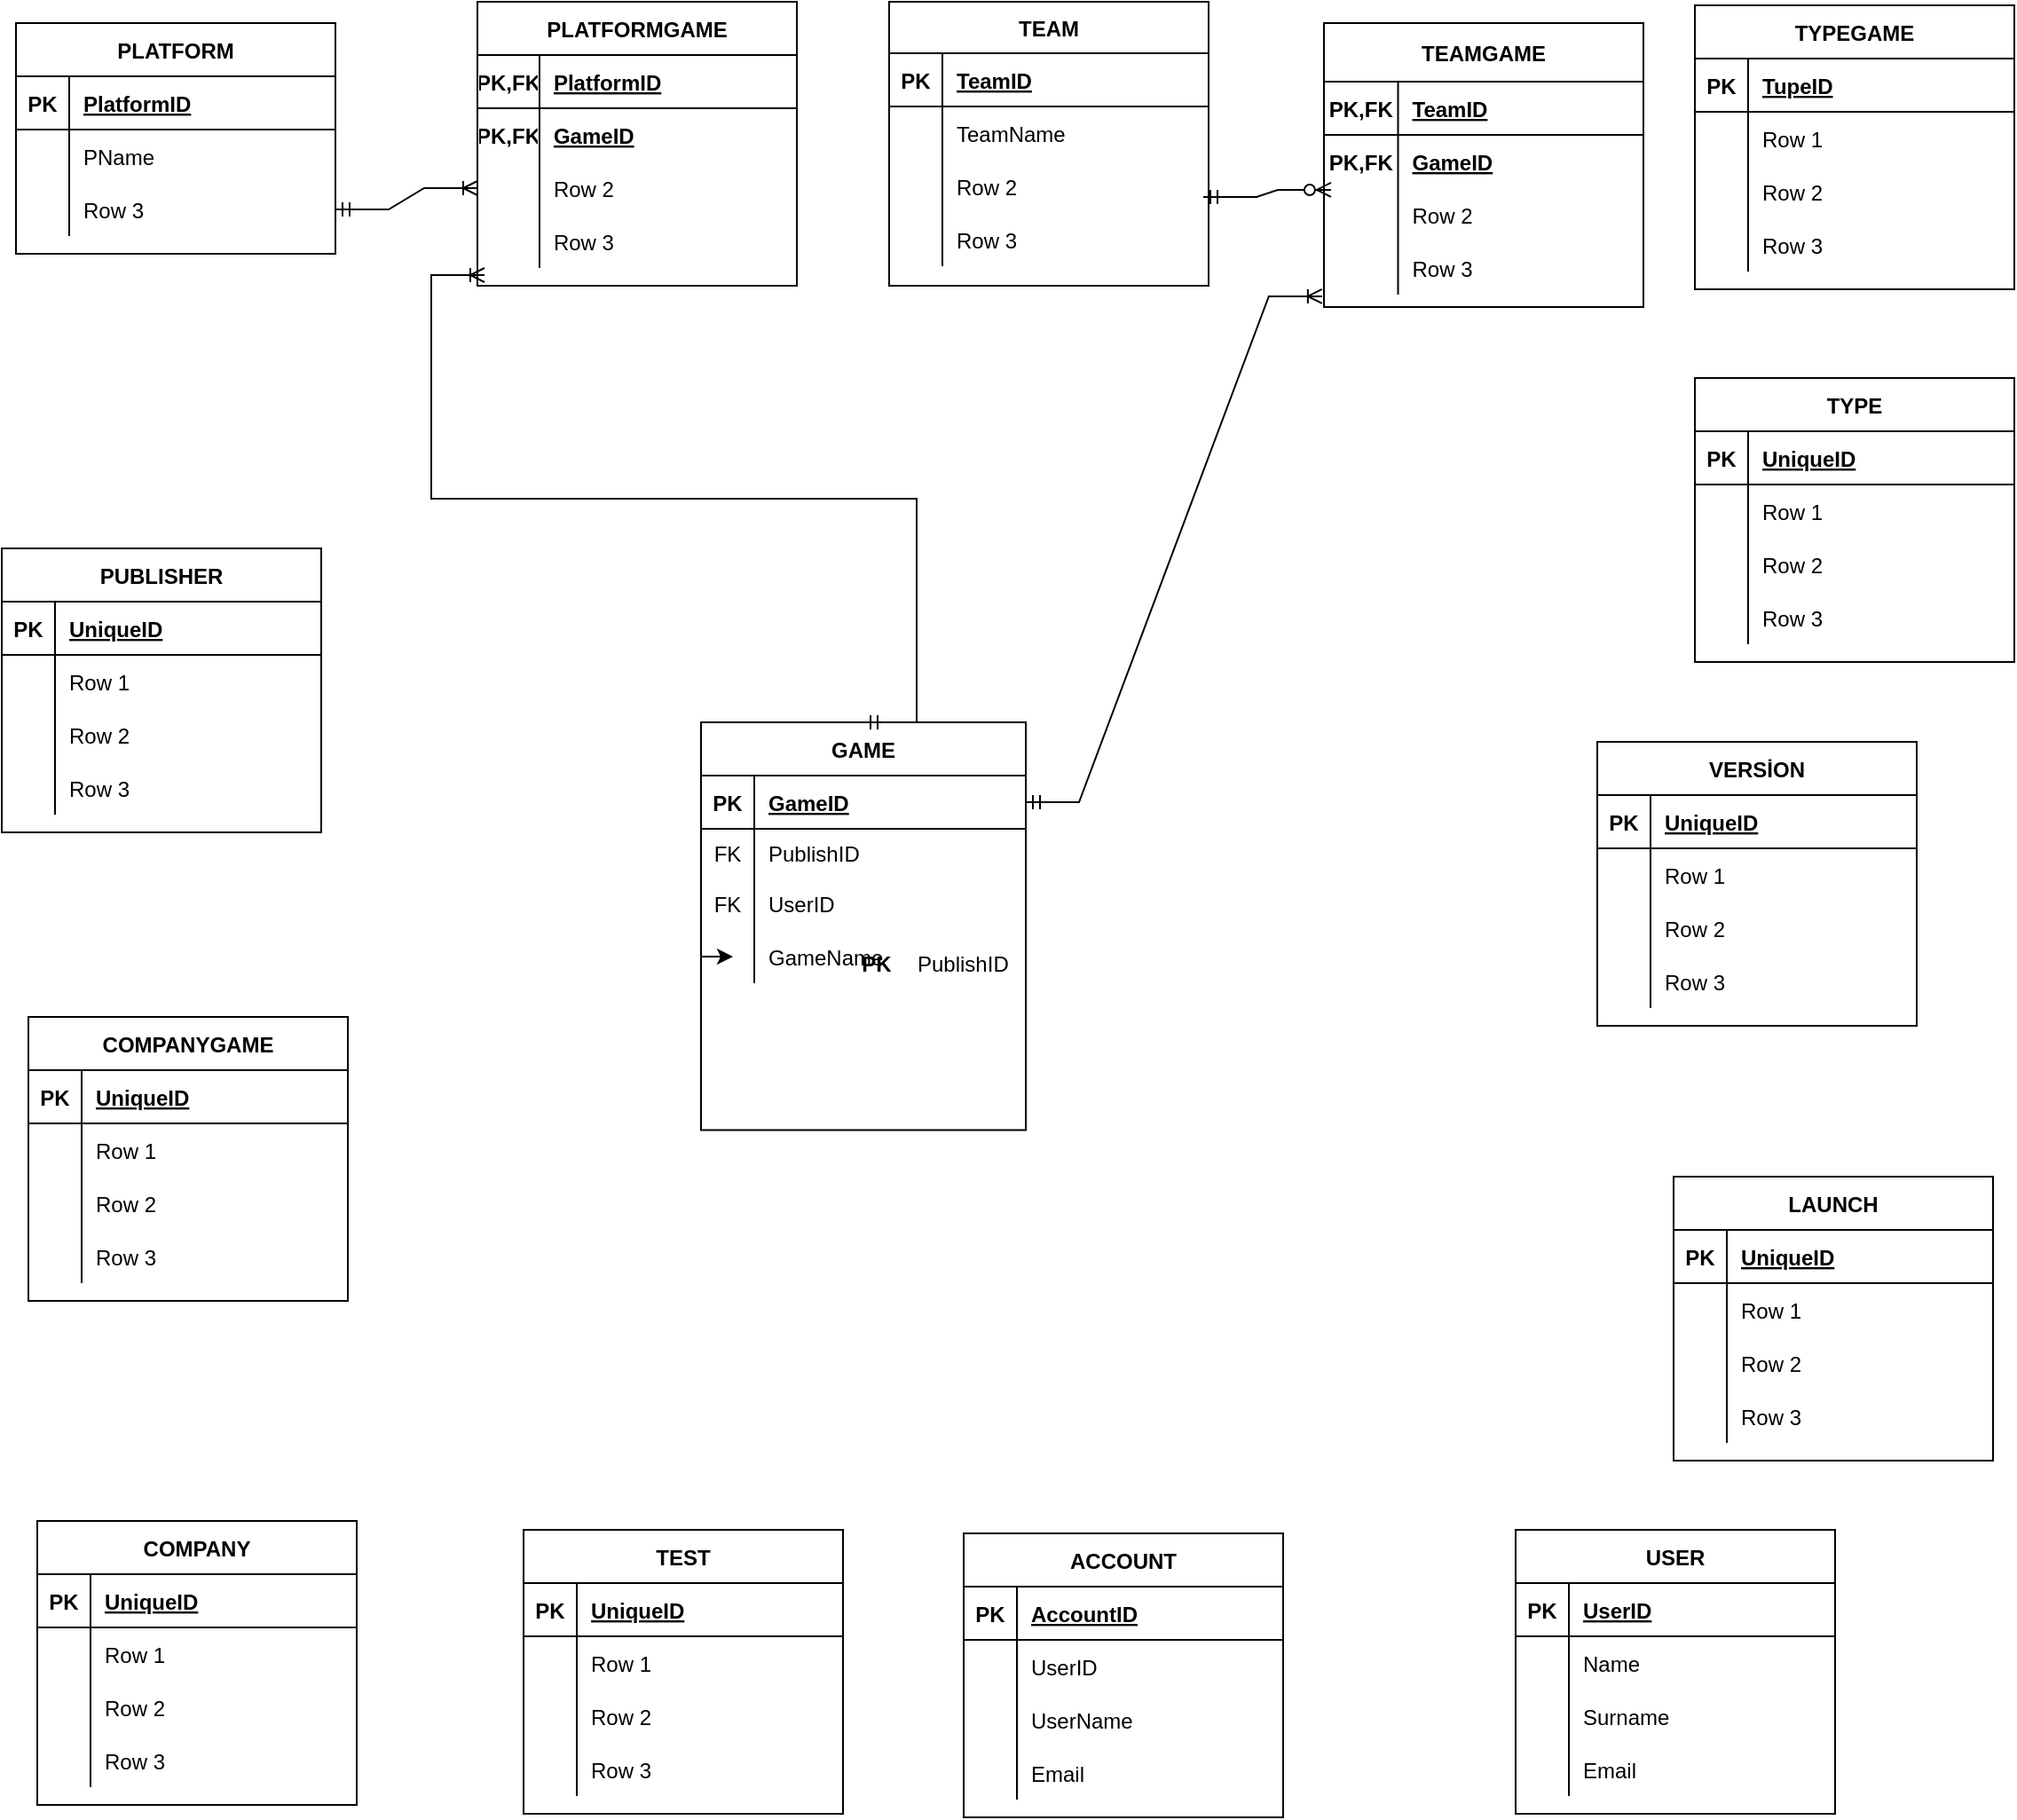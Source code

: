<mxfile version="15.8.3" type="github">
  <diagram id="kgpKYQtTHZ0yAKxKKP6v" name="Page-1">
    <mxGraphModel dx="1360" dy="802" grid="0" gridSize="10" guides="1" tooltips="1" connect="1" arrows="1" fold="1" page="1" pageScale="1" pageWidth="1200" pageHeight="1920" math="0" shadow="0">
      <root>
        <mxCell id="0" />
        <mxCell id="1" parent="0" />
        <mxCell id="l5rnWhb8T00U_MyEtRU--1" value="PLATFORM" style="shape=table;startSize=30;container=1;collapsible=1;childLayout=tableLayout;fixedRows=1;rowLines=0;fontStyle=1;align=center;resizeLast=1;" parent="1" vertex="1">
          <mxGeometry x="40" y="40" width="180" height="130" as="geometry" />
        </mxCell>
        <mxCell id="l5rnWhb8T00U_MyEtRU--2" value="" style="shape=partialRectangle;collapsible=0;dropTarget=0;pointerEvents=0;fillColor=none;top=0;left=0;bottom=1;right=0;points=[[0,0.5],[1,0.5]];portConstraint=eastwest;" parent="l5rnWhb8T00U_MyEtRU--1" vertex="1">
          <mxGeometry y="30" width="180" height="30" as="geometry" />
        </mxCell>
        <mxCell id="l5rnWhb8T00U_MyEtRU--3" value="PK" style="shape=partialRectangle;connectable=0;fillColor=none;top=0;left=0;bottom=0;right=0;fontStyle=1;overflow=hidden;" parent="l5rnWhb8T00U_MyEtRU--2" vertex="1">
          <mxGeometry width="30" height="30" as="geometry">
            <mxRectangle width="30" height="30" as="alternateBounds" />
          </mxGeometry>
        </mxCell>
        <mxCell id="l5rnWhb8T00U_MyEtRU--4" value="PlatformID" style="shape=partialRectangle;connectable=0;fillColor=none;top=0;left=0;bottom=0;right=0;align=left;spacingLeft=6;fontStyle=5;overflow=hidden;" parent="l5rnWhb8T00U_MyEtRU--2" vertex="1">
          <mxGeometry x="30" width="150" height="30" as="geometry">
            <mxRectangle width="150" height="30" as="alternateBounds" />
          </mxGeometry>
        </mxCell>
        <mxCell id="l5rnWhb8T00U_MyEtRU--8" value="" style="shape=partialRectangle;collapsible=0;dropTarget=0;pointerEvents=0;fillColor=none;top=0;left=0;bottom=0;right=0;points=[[0,0.5],[1,0.5]];portConstraint=eastwest;" parent="l5rnWhb8T00U_MyEtRU--1" vertex="1">
          <mxGeometry y="60" width="180" height="30" as="geometry" />
        </mxCell>
        <mxCell id="l5rnWhb8T00U_MyEtRU--9" value="" style="shape=partialRectangle;connectable=0;fillColor=none;top=0;left=0;bottom=0;right=0;editable=1;overflow=hidden;" parent="l5rnWhb8T00U_MyEtRU--8" vertex="1">
          <mxGeometry width="30" height="30" as="geometry">
            <mxRectangle width="30" height="30" as="alternateBounds" />
          </mxGeometry>
        </mxCell>
        <mxCell id="l5rnWhb8T00U_MyEtRU--10" value="PName" style="shape=partialRectangle;connectable=0;fillColor=none;top=0;left=0;bottom=0;right=0;align=left;spacingLeft=6;overflow=hidden;" parent="l5rnWhb8T00U_MyEtRU--8" vertex="1">
          <mxGeometry x="30" width="150" height="30" as="geometry">
            <mxRectangle width="150" height="30" as="alternateBounds" />
          </mxGeometry>
        </mxCell>
        <mxCell id="l5rnWhb8T00U_MyEtRU--11" value="" style="shape=partialRectangle;collapsible=0;dropTarget=0;pointerEvents=0;fillColor=none;top=0;left=0;bottom=0;right=0;points=[[0,0.5],[1,0.5]];portConstraint=eastwest;" parent="l5rnWhb8T00U_MyEtRU--1" vertex="1">
          <mxGeometry y="90" width="180" height="30" as="geometry" />
        </mxCell>
        <mxCell id="l5rnWhb8T00U_MyEtRU--12" value="" style="shape=partialRectangle;connectable=0;fillColor=none;top=0;left=0;bottom=0;right=0;editable=1;overflow=hidden;" parent="l5rnWhb8T00U_MyEtRU--11" vertex="1">
          <mxGeometry width="30" height="30" as="geometry">
            <mxRectangle width="30" height="30" as="alternateBounds" />
          </mxGeometry>
        </mxCell>
        <mxCell id="l5rnWhb8T00U_MyEtRU--13" value="Row 3" style="shape=partialRectangle;connectable=0;fillColor=none;top=0;left=0;bottom=0;right=0;align=left;spacingLeft=6;overflow=hidden;" parent="l5rnWhb8T00U_MyEtRU--11" vertex="1">
          <mxGeometry x="30" width="150" height="30" as="geometry">
            <mxRectangle width="150" height="30" as="alternateBounds" />
          </mxGeometry>
        </mxCell>
        <mxCell id="l5rnWhb8T00U_MyEtRU--27" value="PLATFORMGAME" style="shape=table;startSize=30;container=1;collapsible=1;childLayout=tableLayout;fixedRows=1;rowLines=0;fontStyle=1;align=center;resizeLast=1;" parent="1" vertex="1">
          <mxGeometry x="300" y="28" width="180" height="160" as="geometry" />
        </mxCell>
        <mxCell id="l5rnWhb8T00U_MyEtRU--28" value="" style="shape=partialRectangle;collapsible=0;dropTarget=0;pointerEvents=0;fillColor=none;top=0;left=0;bottom=1;right=0;points=[[0,0.5],[1,0.5]];portConstraint=eastwest;" parent="l5rnWhb8T00U_MyEtRU--27" vertex="1">
          <mxGeometry y="30" width="180" height="30" as="geometry" />
        </mxCell>
        <mxCell id="l5rnWhb8T00U_MyEtRU--29" value="PK,FK" style="shape=partialRectangle;connectable=0;fillColor=none;top=0;left=0;bottom=0;right=0;fontStyle=1;overflow=hidden;" parent="l5rnWhb8T00U_MyEtRU--28" vertex="1">
          <mxGeometry width="34.976" height="30" as="geometry">
            <mxRectangle width="34.976" height="30" as="alternateBounds" />
          </mxGeometry>
        </mxCell>
        <mxCell id="l5rnWhb8T00U_MyEtRU--30" value="PlatformID" style="shape=partialRectangle;connectable=0;fillColor=none;top=0;left=0;bottom=0;right=0;align=left;spacingLeft=6;fontStyle=5;overflow=hidden;" parent="l5rnWhb8T00U_MyEtRU--28" vertex="1">
          <mxGeometry x="34.976" width="145.024" height="30" as="geometry">
            <mxRectangle width="145.024" height="30" as="alternateBounds" />
          </mxGeometry>
        </mxCell>
        <mxCell id="l5rnWhb8T00U_MyEtRU--31" value="" style="shape=partialRectangle;collapsible=0;dropTarget=0;pointerEvents=0;fillColor=none;top=0;left=0;bottom=0;right=0;points=[[0,0.5],[1,0.5]];portConstraint=eastwest;verticalAlign=middle;" parent="l5rnWhb8T00U_MyEtRU--27" vertex="1">
          <mxGeometry y="60" width="180" height="30" as="geometry" />
        </mxCell>
        <mxCell id="l5rnWhb8T00U_MyEtRU--32" value="PK,FK" style="shape=partialRectangle;connectable=0;fillColor=none;top=0;left=0;bottom=0;right=0;editable=1;overflow=hidden;fontStyle=1" parent="l5rnWhb8T00U_MyEtRU--31" vertex="1">
          <mxGeometry width="34.976" height="30" as="geometry">
            <mxRectangle width="34.976" height="30" as="alternateBounds" />
          </mxGeometry>
        </mxCell>
        <mxCell id="l5rnWhb8T00U_MyEtRU--33" value="GameID" style="shape=partialRectangle;connectable=0;fillColor=none;top=0;left=0;bottom=0;right=0;align=left;spacingLeft=6;overflow=hidden;verticalAlign=middle;fontStyle=5" parent="l5rnWhb8T00U_MyEtRU--31" vertex="1">
          <mxGeometry x="34.976" width="145.024" height="30" as="geometry">
            <mxRectangle width="145.024" height="30" as="alternateBounds" />
          </mxGeometry>
        </mxCell>
        <mxCell id="l5rnWhb8T00U_MyEtRU--34" value="" style="shape=partialRectangle;collapsible=0;dropTarget=0;pointerEvents=0;fillColor=none;top=0;left=0;bottom=0;right=0;points=[[0,0.5],[1,0.5]];portConstraint=eastwest;" parent="l5rnWhb8T00U_MyEtRU--27" vertex="1">
          <mxGeometry y="90" width="180" height="30" as="geometry" />
        </mxCell>
        <mxCell id="l5rnWhb8T00U_MyEtRU--35" value="" style="shape=partialRectangle;connectable=0;fillColor=none;top=0;left=0;bottom=0;right=0;editable=1;overflow=hidden;" parent="l5rnWhb8T00U_MyEtRU--34" vertex="1">
          <mxGeometry width="34.976" height="30" as="geometry">
            <mxRectangle width="34.976" height="30" as="alternateBounds" />
          </mxGeometry>
        </mxCell>
        <mxCell id="l5rnWhb8T00U_MyEtRU--36" value="Row 2" style="shape=partialRectangle;connectable=0;fillColor=none;top=0;left=0;bottom=0;right=0;align=left;spacingLeft=6;overflow=hidden;" parent="l5rnWhb8T00U_MyEtRU--34" vertex="1">
          <mxGeometry x="34.976" width="145.024" height="30" as="geometry">
            <mxRectangle width="145.024" height="30" as="alternateBounds" />
          </mxGeometry>
        </mxCell>
        <mxCell id="l5rnWhb8T00U_MyEtRU--37" value="" style="shape=partialRectangle;collapsible=0;dropTarget=0;pointerEvents=0;fillColor=none;top=0;left=0;bottom=0;right=0;points=[[0,0.5],[1,0.5]];portConstraint=eastwest;" parent="l5rnWhb8T00U_MyEtRU--27" vertex="1">
          <mxGeometry y="120" width="180" height="30" as="geometry" />
        </mxCell>
        <mxCell id="l5rnWhb8T00U_MyEtRU--38" value="" style="shape=partialRectangle;connectable=0;fillColor=none;top=0;left=0;bottom=0;right=0;editable=1;overflow=hidden;" parent="l5rnWhb8T00U_MyEtRU--37" vertex="1">
          <mxGeometry width="34.976" height="30" as="geometry">
            <mxRectangle width="34.976" height="30" as="alternateBounds" />
          </mxGeometry>
        </mxCell>
        <mxCell id="l5rnWhb8T00U_MyEtRU--39" value="Row 3" style="shape=partialRectangle;connectable=0;fillColor=none;top=0;left=0;bottom=0;right=0;align=left;spacingLeft=6;overflow=hidden;" parent="l5rnWhb8T00U_MyEtRU--37" vertex="1">
          <mxGeometry x="34.976" width="145.024" height="30" as="geometry">
            <mxRectangle width="145.024" height="30" as="alternateBounds" />
          </mxGeometry>
        </mxCell>
        <mxCell id="YHc2q_IlJQbj_okdTIY7-1" value="" style="edgeStyle=entityRelationEdgeStyle;fontSize=12;html=1;endArrow=ERoneToMany;startArrow=ERmandOne;rounded=0;entryX=0;entryY=0.5;entryDx=0;entryDy=0;" parent="1" source="l5rnWhb8T00U_MyEtRU--11" target="l5rnWhb8T00U_MyEtRU--34" edge="1">
          <mxGeometry width="100" height="100" relative="1" as="geometry">
            <mxPoint x="173" y="220" as="sourcePoint" />
            <mxPoint x="273" y="120" as="targetPoint" />
          </mxGeometry>
        </mxCell>
        <mxCell id="YHc2q_IlJQbj_okdTIY7-2" value="TEAM" style="shape=table;startSize=29;container=1;collapsible=1;childLayout=tableLayout;fixedRows=1;rowLines=0;fontStyle=1;align=center;resizeLast=1;" parent="1" vertex="1">
          <mxGeometry x="532" y="28" width="180" height="160" as="geometry" />
        </mxCell>
        <mxCell id="YHc2q_IlJQbj_okdTIY7-3" value="" style="shape=partialRectangle;collapsible=0;dropTarget=0;pointerEvents=0;fillColor=none;top=0;left=0;bottom=1;right=0;points=[[0,0.5],[1,0.5]];portConstraint=eastwest;" parent="YHc2q_IlJQbj_okdTIY7-2" vertex="1">
          <mxGeometry y="29" width="180" height="30" as="geometry" />
        </mxCell>
        <mxCell id="YHc2q_IlJQbj_okdTIY7-4" value="PK" style="shape=partialRectangle;connectable=0;fillColor=none;top=0;left=0;bottom=0;right=0;fontStyle=1;overflow=hidden;" parent="YHc2q_IlJQbj_okdTIY7-3" vertex="1">
          <mxGeometry width="30" height="30" as="geometry">
            <mxRectangle width="30" height="30" as="alternateBounds" />
          </mxGeometry>
        </mxCell>
        <mxCell id="YHc2q_IlJQbj_okdTIY7-5" value="TeamID" style="shape=partialRectangle;connectable=0;fillColor=none;top=0;left=0;bottom=0;right=0;align=left;spacingLeft=6;fontStyle=5;overflow=hidden;" parent="YHc2q_IlJQbj_okdTIY7-3" vertex="1">
          <mxGeometry x="30" width="150" height="30" as="geometry">
            <mxRectangle width="150" height="30" as="alternateBounds" />
          </mxGeometry>
        </mxCell>
        <mxCell id="YHc2q_IlJQbj_okdTIY7-6" value="" style="shape=partialRectangle;collapsible=0;dropTarget=0;pointerEvents=0;fillColor=none;top=0;left=0;bottom=0;right=0;points=[[0,0.5],[1,0.5]];portConstraint=eastwest;" parent="YHc2q_IlJQbj_okdTIY7-2" vertex="1">
          <mxGeometry y="59" width="180" height="30" as="geometry" />
        </mxCell>
        <mxCell id="YHc2q_IlJQbj_okdTIY7-7" value="" style="shape=partialRectangle;connectable=0;fillColor=none;top=0;left=0;bottom=0;right=0;editable=1;overflow=hidden;" parent="YHc2q_IlJQbj_okdTIY7-6" vertex="1">
          <mxGeometry width="30" height="30" as="geometry">
            <mxRectangle width="30" height="30" as="alternateBounds" />
          </mxGeometry>
        </mxCell>
        <mxCell id="YHc2q_IlJQbj_okdTIY7-8" value="TeamName" style="shape=partialRectangle;connectable=0;fillColor=none;top=0;left=0;bottom=0;right=0;align=left;spacingLeft=6;overflow=hidden;" parent="YHc2q_IlJQbj_okdTIY7-6" vertex="1">
          <mxGeometry x="30" width="150" height="30" as="geometry">
            <mxRectangle width="150" height="30" as="alternateBounds" />
          </mxGeometry>
        </mxCell>
        <mxCell id="YHc2q_IlJQbj_okdTIY7-9" value="" style="shape=partialRectangle;collapsible=0;dropTarget=0;pointerEvents=0;fillColor=none;top=0;left=0;bottom=0;right=0;points=[[0,0.5],[1,0.5]];portConstraint=eastwest;" parent="YHc2q_IlJQbj_okdTIY7-2" vertex="1">
          <mxGeometry y="89" width="180" height="30" as="geometry" />
        </mxCell>
        <mxCell id="YHc2q_IlJQbj_okdTIY7-10" value="" style="shape=partialRectangle;connectable=0;fillColor=none;top=0;left=0;bottom=0;right=0;editable=1;overflow=hidden;" parent="YHc2q_IlJQbj_okdTIY7-9" vertex="1">
          <mxGeometry width="30" height="30" as="geometry">
            <mxRectangle width="30" height="30" as="alternateBounds" />
          </mxGeometry>
        </mxCell>
        <mxCell id="YHc2q_IlJQbj_okdTIY7-11" value="Row 2" style="shape=partialRectangle;connectable=0;fillColor=none;top=0;left=0;bottom=0;right=0;align=left;spacingLeft=6;overflow=hidden;" parent="YHc2q_IlJQbj_okdTIY7-9" vertex="1">
          <mxGeometry x="30" width="150" height="30" as="geometry">
            <mxRectangle width="150" height="30" as="alternateBounds" />
          </mxGeometry>
        </mxCell>
        <mxCell id="YHc2q_IlJQbj_okdTIY7-12" value="" style="shape=partialRectangle;collapsible=0;dropTarget=0;pointerEvents=0;fillColor=none;top=0;left=0;bottom=0;right=0;points=[[0,0.5],[1,0.5]];portConstraint=eastwest;" parent="YHc2q_IlJQbj_okdTIY7-2" vertex="1">
          <mxGeometry y="119" width="180" height="30" as="geometry" />
        </mxCell>
        <mxCell id="YHc2q_IlJQbj_okdTIY7-13" value="" style="shape=partialRectangle;connectable=0;fillColor=none;top=0;left=0;bottom=0;right=0;editable=1;overflow=hidden;" parent="YHc2q_IlJQbj_okdTIY7-12" vertex="1">
          <mxGeometry width="30" height="30" as="geometry">
            <mxRectangle width="30" height="30" as="alternateBounds" />
          </mxGeometry>
        </mxCell>
        <mxCell id="YHc2q_IlJQbj_okdTIY7-14" value="Row 3" style="shape=partialRectangle;connectable=0;fillColor=none;top=0;left=0;bottom=0;right=0;align=left;spacingLeft=6;overflow=hidden;" parent="YHc2q_IlJQbj_okdTIY7-12" vertex="1">
          <mxGeometry x="30" width="150" height="30" as="geometry">
            <mxRectangle width="150" height="30" as="alternateBounds" />
          </mxGeometry>
        </mxCell>
        <mxCell id="YHc2q_IlJQbj_okdTIY7-15" value="TEAMGAME" style="shape=table;startSize=33;container=1;collapsible=1;childLayout=tableLayout;fixedRows=1;rowLines=0;fontStyle=1;align=center;resizeLast=1;" parent="1" vertex="1">
          <mxGeometry x="777" y="40" width="180" height="160" as="geometry" />
        </mxCell>
        <mxCell id="YHc2q_IlJQbj_okdTIY7-16" value="" style="shape=partialRectangle;collapsible=0;dropTarget=0;pointerEvents=0;fillColor=none;top=0;left=0;bottom=1;right=0;points=[[0,0.5],[1,0.5]];portConstraint=eastwest;" parent="YHc2q_IlJQbj_okdTIY7-15" vertex="1">
          <mxGeometry y="33" width="180" height="30" as="geometry" />
        </mxCell>
        <mxCell id="YHc2q_IlJQbj_okdTIY7-17" value="PK,FK" style="shape=partialRectangle;connectable=0;fillColor=none;top=0;left=0;bottom=0;right=0;fontStyle=1;overflow=hidden;" parent="YHc2q_IlJQbj_okdTIY7-16" vertex="1">
          <mxGeometry width="41.75" height="30" as="geometry">
            <mxRectangle width="41.75" height="30" as="alternateBounds" />
          </mxGeometry>
        </mxCell>
        <mxCell id="YHc2q_IlJQbj_okdTIY7-18" value="TeamID" style="shape=partialRectangle;connectable=0;fillColor=none;top=0;left=0;bottom=0;right=0;align=left;spacingLeft=6;fontStyle=5;overflow=hidden;" parent="YHc2q_IlJQbj_okdTIY7-16" vertex="1">
          <mxGeometry x="41.75" width="138.25" height="30" as="geometry">
            <mxRectangle width="138.25" height="30" as="alternateBounds" />
          </mxGeometry>
        </mxCell>
        <mxCell id="YHc2q_IlJQbj_okdTIY7-19" value="" style="shape=partialRectangle;collapsible=0;dropTarget=0;pointerEvents=0;fillColor=none;top=0;left=0;bottom=0;right=0;points=[[0,0.5],[1,0.5]];portConstraint=eastwest;" parent="YHc2q_IlJQbj_okdTIY7-15" vertex="1">
          <mxGeometry y="63" width="180" height="30" as="geometry" />
        </mxCell>
        <mxCell id="YHc2q_IlJQbj_okdTIY7-20" value="PK,FK" style="shape=partialRectangle;connectable=0;fillColor=none;top=0;left=0;bottom=0;right=0;editable=1;overflow=hidden;fontStyle=1" parent="YHc2q_IlJQbj_okdTIY7-19" vertex="1">
          <mxGeometry width="41.75" height="30" as="geometry">
            <mxRectangle width="41.75" height="30" as="alternateBounds" />
          </mxGeometry>
        </mxCell>
        <mxCell id="YHc2q_IlJQbj_okdTIY7-21" value="GameID" style="shape=partialRectangle;connectable=0;fillColor=none;top=0;left=0;bottom=0;right=0;align=left;spacingLeft=6;overflow=hidden;fontStyle=5" parent="YHc2q_IlJQbj_okdTIY7-19" vertex="1">
          <mxGeometry x="41.75" width="138.25" height="30" as="geometry">
            <mxRectangle width="138.25" height="30" as="alternateBounds" />
          </mxGeometry>
        </mxCell>
        <mxCell id="YHc2q_IlJQbj_okdTIY7-22" value="" style="shape=partialRectangle;collapsible=0;dropTarget=0;pointerEvents=0;fillColor=none;top=0;left=0;bottom=0;right=0;points=[[0,0.5],[1,0.5]];portConstraint=eastwest;" parent="YHc2q_IlJQbj_okdTIY7-15" vertex="1">
          <mxGeometry y="93" width="180" height="30" as="geometry" />
        </mxCell>
        <mxCell id="YHc2q_IlJQbj_okdTIY7-23" value="" style="shape=partialRectangle;connectable=0;fillColor=none;top=0;left=0;bottom=0;right=0;editable=1;overflow=hidden;" parent="YHc2q_IlJQbj_okdTIY7-22" vertex="1">
          <mxGeometry width="41.75" height="30" as="geometry">
            <mxRectangle width="41.75" height="30" as="alternateBounds" />
          </mxGeometry>
        </mxCell>
        <mxCell id="YHc2q_IlJQbj_okdTIY7-24" value="Row 2" style="shape=partialRectangle;connectable=0;fillColor=none;top=0;left=0;bottom=0;right=0;align=left;spacingLeft=6;overflow=hidden;" parent="YHc2q_IlJQbj_okdTIY7-22" vertex="1">
          <mxGeometry x="41.75" width="138.25" height="30" as="geometry">
            <mxRectangle width="138.25" height="30" as="alternateBounds" />
          </mxGeometry>
        </mxCell>
        <mxCell id="YHc2q_IlJQbj_okdTIY7-25" value="" style="shape=partialRectangle;collapsible=0;dropTarget=0;pointerEvents=0;fillColor=none;top=0;left=0;bottom=0;right=0;points=[[0,0.5],[1,0.5]];portConstraint=eastwest;" parent="YHc2q_IlJQbj_okdTIY7-15" vertex="1">
          <mxGeometry y="123" width="180" height="30" as="geometry" />
        </mxCell>
        <mxCell id="YHc2q_IlJQbj_okdTIY7-26" value="" style="shape=partialRectangle;connectable=0;fillColor=none;top=0;left=0;bottom=0;right=0;editable=1;overflow=hidden;" parent="YHc2q_IlJQbj_okdTIY7-25" vertex="1">
          <mxGeometry width="41.75" height="30" as="geometry">
            <mxRectangle width="41.75" height="30" as="alternateBounds" />
          </mxGeometry>
        </mxCell>
        <mxCell id="YHc2q_IlJQbj_okdTIY7-27" value="Row 3" style="shape=partialRectangle;connectable=0;fillColor=none;top=0;left=0;bottom=0;right=0;align=left;spacingLeft=6;overflow=hidden;" parent="YHc2q_IlJQbj_okdTIY7-25" vertex="1">
          <mxGeometry x="41.75" width="138.25" height="30" as="geometry">
            <mxRectangle width="138.25" height="30" as="alternateBounds" />
          </mxGeometry>
        </mxCell>
        <mxCell id="YHc2q_IlJQbj_okdTIY7-28" value="TYPEGAME" style="shape=table;startSize=30;container=1;collapsible=1;childLayout=tableLayout;fixedRows=1;rowLines=0;fontStyle=1;align=center;resizeLast=1;" parent="1" vertex="1">
          <mxGeometry x="986" y="30" width="180" height="160" as="geometry" />
        </mxCell>
        <mxCell id="YHc2q_IlJQbj_okdTIY7-29" value="" style="shape=partialRectangle;collapsible=0;dropTarget=0;pointerEvents=0;fillColor=none;top=0;left=0;bottom=1;right=0;points=[[0,0.5],[1,0.5]];portConstraint=eastwest;" parent="YHc2q_IlJQbj_okdTIY7-28" vertex="1">
          <mxGeometry y="30" width="180" height="30" as="geometry" />
        </mxCell>
        <mxCell id="YHc2q_IlJQbj_okdTIY7-30" value="PK" style="shape=partialRectangle;connectable=0;fillColor=none;top=0;left=0;bottom=0;right=0;fontStyle=1;overflow=hidden;" parent="YHc2q_IlJQbj_okdTIY7-29" vertex="1">
          <mxGeometry width="30" height="30" as="geometry">
            <mxRectangle width="30" height="30" as="alternateBounds" />
          </mxGeometry>
        </mxCell>
        <mxCell id="YHc2q_IlJQbj_okdTIY7-31" value="TupeID" style="shape=partialRectangle;connectable=0;fillColor=none;top=0;left=0;bottom=0;right=0;align=left;spacingLeft=6;fontStyle=5;overflow=hidden;" parent="YHc2q_IlJQbj_okdTIY7-29" vertex="1">
          <mxGeometry x="30" width="150" height="30" as="geometry">
            <mxRectangle width="150" height="30" as="alternateBounds" />
          </mxGeometry>
        </mxCell>
        <mxCell id="YHc2q_IlJQbj_okdTIY7-32" value="" style="shape=partialRectangle;collapsible=0;dropTarget=0;pointerEvents=0;fillColor=none;top=0;left=0;bottom=0;right=0;points=[[0,0.5],[1,0.5]];portConstraint=eastwest;" parent="YHc2q_IlJQbj_okdTIY7-28" vertex="1">
          <mxGeometry y="60" width="180" height="30" as="geometry" />
        </mxCell>
        <mxCell id="YHc2q_IlJQbj_okdTIY7-33" value="" style="shape=partialRectangle;connectable=0;fillColor=none;top=0;left=0;bottom=0;right=0;editable=1;overflow=hidden;" parent="YHc2q_IlJQbj_okdTIY7-32" vertex="1">
          <mxGeometry width="30" height="30" as="geometry">
            <mxRectangle width="30" height="30" as="alternateBounds" />
          </mxGeometry>
        </mxCell>
        <mxCell id="YHc2q_IlJQbj_okdTIY7-34" value="Row 1" style="shape=partialRectangle;connectable=0;fillColor=none;top=0;left=0;bottom=0;right=0;align=left;spacingLeft=6;overflow=hidden;" parent="YHc2q_IlJQbj_okdTIY7-32" vertex="1">
          <mxGeometry x="30" width="150" height="30" as="geometry">
            <mxRectangle width="150" height="30" as="alternateBounds" />
          </mxGeometry>
        </mxCell>
        <mxCell id="YHc2q_IlJQbj_okdTIY7-35" value="" style="shape=partialRectangle;collapsible=0;dropTarget=0;pointerEvents=0;fillColor=none;top=0;left=0;bottom=0;right=0;points=[[0,0.5],[1,0.5]];portConstraint=eastwest;" parent="YHc2q_IlJQbj_okdTIY7-28" vertex="1">
          <mxGeometry y="90" width="180" height="30" as="geometry" />
        </mxCell>
        <mxCell id="YHc2q_IlJQbj_okdTIY7-36" value="" style="shape=partialRectangle;connectable=0;fillColor=none;top=0;left=0;bottom=0;right=0;editable=1;overflow=hidden;" parent="YHc2q_IlJQbj_okdTIY7-35" vertex="1">
          <mxGeometry width="30" height="30" as="geometry">
            <mxRectangle width="30" height="30" as="alternateBounds" />
          </mxGeometry>
        </mxCell>
        <mxCell id="YHc2q_IlJQbj_okdTIY7-37" value="Row 2" style="shape=partialRectangle;connectable=0;fillColor=none;top=0;left=0;bottom=0;right=0;align=left;spacingLeft=6;overflow=hidden;" parent="YHc2q_IlJQbj_okdTIY7-35" vertex="1">
          <mxGeometry x="30" width="150" height="30" as="geometry">
            <mxRectangle width="150" height="30" as="alternateBounds" />
          </mxGeometry>
        </mxCell>
        <mxCell id="YHc2q_IlJQbj_okdTIY7-38" value="" style="shape=partialRectangle;collapsible=0;dropTarget=0;pointerEvents=0;fillColor=none;top=0;left=0;bottom=0;right=0;points=[[0,0.5],[1,0.5]];portConstraint=eastwest;" parent="YHc2q_IlJQbj_okdTIY7-28" vertex="1">
          <mxGeometry y="120" width="180" height="30" as="geometry" />
        </mxCell>
        <mxCell id="YHc2q_IlJQbj_okdTIY7-39" value="" style="shape=partialRectangle;connectable=0;fillColor=none;top=0;left=0;bottom=0;right=0;editable=1;overflow=hidden;" parent="YHc2q_IlJQbj_okdTIY7-38" vertex="1">
          <mxGeometry width="30" height="30" as="geometry">
            <mxRectangle width="30" height="30" as="alternateBounds" />
          </mxGeometry>
        </mxCell>
        <mxCell id="YHc2q_IlJQbj_okdTIY7-40" value="Row 3" style="shape=partialRectangle;connectable=0;fillColor=none;top=0;left=0;bottom=0;right=0;align=left;spacingLeft=6;overflow=hidden;" parent="YHc2q_IlJQbj_okdTIY7-38" vertex="1">
          <mxGeometry x="30" width="150" height="30" as="geometry">
            <mxRectangle width="150" height="30" as="alternateBounds" />
          </mxGeometry>
        </mxCell>
        <mxCell id="YHc2q_IlJQbj_okdTIY7-41" value="TYPE" style="shape=table;startSize=30;container=1;collapsible=1;childLayout=tableLayout;fixedRows=1;rowLines=0;fontStyle=1;align=center;resizeLast=1;" parent="1" vertex="1">
          <mxGeometry x="986" y="240" width="180" height="160" as="geometry" />
        </mxCell>
        <mxCell id="YHc2q_IlJQbj_okdTIY7-42" value="" style="shape=partialRectangle;collapsible=0;dropTarget=0;pointerEvents=0;fillColor=none;top=0;left=0;bottom=1;right=0;points=[[0,0.5],[1,0.5]];portConstraint=eastwest;" parent="YHc2q_IlJQbj_okdTIY7-41" vertex="1">
          <mxGeometry y="30" width="180" height="30" as="geometry" />
        </mxCell>
        <mxCell id="YHc2q_IlJQbj_okdTIY7-43" value="PK" style="shape=partialRectangle;connectable=0;fillColor=none;top=0;left=0;bottom=0;right=0;fontStyle=1;overflow=hidden;" parent="YHc2q_IlJQbj_okdTIY7-42" vertex="1">
          <mxGeometry width="30" height="30" as="geometry">
            <mxRectangle width="30" height="30" as="alternateBounds" />
          </mxGeometry>
        </mxCell>
        <mxCell id="YHc2q_IlJQbj_okdTIY7-44" value="UniqueID" style="shape=partialRectangle;connectable=0;fillColor=none;top=0;left=0;bottom=0;right=0;align=left;spacingLeft=6;fontStyle=5;overflow=hidden;" parent="YHc2q_IlJQbj_okdTIY7-42" vertex="1">
          <mxGeometry x="30" width="150" height="30" as="geometry">
            <mxRectangle width="150" height="30" as="alternateBounds" />
          </mxGeometry>
        </mxCell>
        <mxCell id="YHc2q_IlJQbj_okdTIY7-45" value="" style="shape=partialRectangle;collapsible=0;dropTarget=0;pointerEvents=0;fillColor=none;top=0;left=0;bottom=0;right=0;points=[[0,0.5],[1,0.5]];portConstraint=eastwest;" parent="YHc2q_IlJQbj_okdTIY7-41" vertex="1">
          <mxGeometry y="60" width="180" height="30" as="geometry" />
        </mxCell>
        <mxCell id="YHc2q_IlJQbj_okdTIY7-46" value="" style="shape=partialRectangle;connectable=0;fillColor=none;top=0;left=0;bottom=0;right=0;editable=1;overflow=hidden;" parent="YHc2q_IlJQbj_okdTIY7-45" vertex="1">
          <mxGeometry width="30" height="30" as="geometry">
            <mxRectangle width="30" height="30" as="alternateBounds" />
          </mxGeometry>
        </mxCell>
        <mxCell id="YHc2q_IlJQbj_okdTIY7-47" value="Row 1" style="shape=partialRectangle;connectable=0;fillColor=none;top=0;left=0;bottom=0;right=0;align=left;spacingLeft=6;overflow=hidden;" parent="YHc2q_IlJQbj_okdTIY7-45" vertex="1">
          <mxGeometry x="30" width="150" height="30" as="geometry">
            <mxRectangle width="150" height="30" as="alternateBounds" />
          </mxGeometry>
        </mxCell>
        <mxCell id="YHc2q_IlJQbj_okdTIY7-48" value="" style="shape=partialRectangle;collapsible=0;dropTarget=0;pointerEvents=0;fillColor=none;top=0;left=0;bottom=0;right=0;points=[[0,0.5],[1,0.5]];portConstraint=eastwest;" parent="YHc2q_IlJQbj_okdTIY7-41" vertex="1">
          <mxGeometry y="90" width="180" height="30" as="geometry" />
        </mxCell>
        <mxCell id="YHc2q_IlJQbj_okdTIY7-49" value="" style="shape=partialRectangle;connectable=0;fillColor=none;top=0;left=0;bottom=0;right=0;editable=1;overflow=hidden;" parent="YHc2q_IlJQbj_okdTIY7-48" vertex="1">
          <mxGeometry width="30" height="30" as="geometry">
            <mxRectangle width="30" height="30" as="alternateBounds" />
          </mxGeometry>
        </mxCell>
        <mxCell id="YHc2q_IlJQbj_okdTIY7-50" value="Row 2" style="shape=partialRectangle;connectable=0;fillColor=none;top=0;left=0;bottom=0;right=0;align=left;spacingLeft=6;overflow=hidden;" parent="YHc2q_IlJQbj_okdTIY7-48" vertex="1">
          <mxGeometry x="30" width="150" height="30" as="geometry">
            <mxRectangle width="150" height="30" as="alternateBounds" />
          </mxGeometry>
        </mxCell>
        <mxCell id="YHc2q_IlJQbj_okdTIY7-51" value="" style="shape=partialRectangle;collapsible=0;dropTarget=0;pointerEvents=0;fillColor=none;top=0;left=0;bottom=0;right=0;points=[[0,0.5],[1,0.5]];portConstraint=eastwest;" parent="YHc2q_IlJQbj_okdTIY7-41" vertex="1">
          <mxGeometry y="120" width="180" height="30" as="geometry" />
        </mxCell>
        <mxCell id="YHc2q_IlJQbj_okdTIY7-52" value="" style="shape=partialRectangle;connectable=0;fillColor=none;top=0;left=0;bottom=0;right=0;editable=1;overflow=hidden;" parent="YHc2q_IlJQbj_okdTIY7-51" vertex="1">
          <mxGeometry width="30" height="30" as="geometry">
            <mxRectangle width="30" height="30" as="alternateBounds" />
          </mxGeometry>
        </mxCell>
        <mxCell id="YHc2q_IlJQbj_okdTIY7-53" value="Row 3" style="shape=partialRectangle;connectable=0;fillColor=none;top=0;left=0;bottom=0;right=0;align=left;spacingLeft=6;overflow=hidden;" parent="YHc2q_IlJQbj_okdTIY7-51" vertex="1">
          <mxGeometry x="30" width="150" height="30" as="geometry">
            <mxRectangle width="150" height="30" as="alternateBounds" />
          </mxGeometry>
        </mxCell>
        <mxCell id="YHc2q_IlJQbj_okdTIY7-54" value="GAME" style="shape=table;startSize=30;container=1;collapsible=1;childLayout=tableLayout;fixedRows=1;rowLines=0;fontStyle=1;align=center;resizeLast=1;" parent="1" vertex="1">
          <mxGeometry x="426" y="434" width="183" height="229.75" as="geometry" />
        </mxCell>
        <mxCell id="YHc2q_IlJQbj_okdTIY7-55" value="" style="shape=partialRectangle;collapsible=0;dropTarget=0;pointerEvents=0;fillColor=none;top=0;left=0;bottom=1;right=0;points=[[0,0.5],[1,0.5]];portConstraint=eastwest;" parent="YHc2q_IlJQbj_okdTIY7-54" vertex="1">
          <mxGeometry y="30" width="183" height="30" as="geometry" />
        </mxCell>
        <mxCell id="YHc2q_IlJQbj_okdTIY7-56" value="PK" style="shape=partialRectangle;connectable=0;fillColor=none;top=0;left=0;bottom=0;right=0;fontStyle=1;overflow=hidden;" parent="YHc2q_IlJQbj_okdTIY7-55" vertex="1">
          <mxGeometry width="30" height="30" as="geometry">
            <mxRectangle width="30" height="30" as="alternateBounds" />
          </mxGeometry>
        </mxCell>
        <mxCell id="YHc2q_IlJQbj_okdTIY7-57" value="GameID" style="shape=partialRectangle;connectable=0;fillColor=none;top=0;left=0;bottom=0;right=0;align=left;spacingLeft=6;fontStyle=5;overflow=hidden;" parent="YHc2q_IlJQbj_okdTIY7-55" vertex="1">
          <mxGeometry x="30" width="153" height="30" as="geometry">
            <mxRectangle width="153" height="30" as="alternateBounds" />
          </mxGeometry>
        </mxCell>
        <mxCell id="YHc2q_IlJQbj_okdTIY7-58" value="" style="shape=partialRectangle;collapsible=0;dropTarget=0;pointerEvents=0;fillColor=none;top=0;left=0;bottom=0;right=0;points=[[0,0.5],[1,0.5]];portConstraint=eastwest;" parent="YHc2q_IlJQbj_okdTIY7-54" vertex="1">
          <mxGeometry y="60" width="183" height="27" as="geometry" />
        </mxCell>
        <mxCell id="YHc2q_IlJQbj_okdTIY7-59" value="FK" style="shape=partialRectangle;connectable=0;fillColor=none;top=0;left=0;bottom=0;right=0;editable=1;overflow=hidden;" parent="YHc2q_IlJQbj_okdTIY7-58" vertex="1">
          <mxGeometry width="30" height="27" as="geometry">
            <mxRectangle width="30" height="27" as="alternateBounds" />
          </mxGeometry>
        </mxCell>
        <mxCell id="YHc2q_IlJQbj_okdTIY7-60" value="PublishID" style="shape=partialRectangle;connectable=0;fillColor=none;top=0;left=0;bottom=0;right=0;align=left;spacingLeft=6;overflow=hidden;" parent="YHc2q_IlJQbj_okdTIY7-58" vertex="1">
          <mxGeometry x="30" width="153" height="27" as="geometry">
            <mxRectangle width="153" height="27" as="alternateBounds" />
          </mxGeometry>
        </mxCell>
        <mxCell id="YHc2q_IlJQbj_okdTIY7-61" value="" style="shape=partialRectangle;collapsible=0;dropTarget=0;pointerEvents=0;fillColor=none;top=0;left=0;bottom=0;right=0;points=[[0,0.5],[1,0.5]];portConstraint=eastwest;" parent="YHc2q_IlJQbj_okdTIY7-54" vertex="1">
          <mxGeometry y="87" width="183" height="30" as="geometry" />
        </mxCell>
        <mxCell id="YHc2q_IlJQbj_okdTIY7-62" value="FK" style="shape=partialRectangle;connectable=0;fillColor=none;top=0;left=0;bottom=0;right=0;editable=1;overflow=hidden;" parent="YHc2q_IlJQbj_okdTIY7-61" vertex="1">
          <mxGeometry width="30" height="30" as="geometry">
            <mxRectangle width="30" height="30" as="alternateBounds" />
          </mxGeometry>
        </mxCell>
        <mxCell id="YHc2q_IlJQbj_okdTIY7-63" value="UserID" style="shape=partialRectangle;connectable=0;fillColor=none;top=0;left=0;bottom=0;right=0;align=left;spacingLeft=6;overflow=hidden;" parent="YHc2q_IlJQbj_okdTIY7-61" vertex="1">
          <mxGeometry x="30" width="153" height="30" as="geometry">
            <mxRectangle width="153" height="30" as="alternateBounds" />
          </mxGeometry>
        </mxCell>
        <mxCell id="YHc2q_IlJQbj_okdTIY7-64" value="" style="shape=partialRectangle;collapsible=0;dropTarget=0;pointerEvents=0;fillColor=none;top=0;left=0;bottom=0;right=0;points=[[0,0.5],[1,0.5]];portConstraint=eastwest;" parent="YHc2q_IlJQbj_okdTIY7-54" vertex="1">
          <mxGeometry y="117" width="183" height="30" as="geometry" />
        </mxCell>
        <mxCell id="YHc2q_IlJQbj_okdTIY7-65" value="" style="shape=partialRectangle;connectable=0;fillColor=none;top=0;left=0;bottom=0;right=0;editable=1;overflow=hidden;" parent="YHc2q_IlJQbj_okdTIY7-64" vertex="1">
          <mxGeometry width="30" height="30" as="geometry">
            <mxRectangle width="30" height="30" as="alternateBounds" />
          </mxGeometry>
        </mxCell>
        <mxCell id="YHc2q_IlJQbj_okdTIY7-66" value="GameName" style="shape=partialRectangle;connectable=0;fillColor=none;top=0;left=0;bottom=0;right=0;align=left;spacingLeft=6;overflow=hidden;" parent="YHc2q_IlJQbj_okdTIY7-64" vertex="1">
          <mxGeometry x="30" width="153" height="30" as="geometry">
            <mxRectangle width="153" height="30" as="alternateBounds" />
          </mxGeometry>
        </mxCell>
        <mxCell id="YHc2q_IlJQbj_okdTIY7-70" value="PublishID" style="shape=partialRectangle;connectable=0;fillColor=none;top=0;left=0;bottom=0;right=0;align=left;spacingLeft=6;overflow=hidden;" parent="1" vertex="1">
          <mxGeometry x="540" y="556" width="153" height="27" as="geometry">
            <mxRectangle width="153" height="27" as="alternateBounds" />
          </mxGeometry>
        </mxCell>
        <mxCell id="YHc2q_IlJQbj_okdTIY7-71" value="PK" style="shape=partialRectangle;connectable=0;fillColor=none;top=0;left=0;bottom=0;right=0;editable=1;overflow=hidden;fontStyle=1" parent="1" vertex="1">
          <mxGeometry x="510" y="556" width="30" height="27" as="geometry">
            <mxRectangle width="30" height="27" as="alternateBounds" />
          </mxGeometry>
        </mxCell>
        <mxCell id="YHc2q_IlJQbj_okdTIY7-72" value="" style="edgeStyle=entityRelationEdgeStyle;fontSize=12;html=1;endArrow=ERzeroToMany;startArrow=ERmandOne;rounded=0;entryX=0.022;entryY=1.033;entryDx=0;entryDy=0;entryPerimeter=0;" parent="1" target="YHc2q_IlJQbj_okdTIY7-19" edge="1">
          <mxGeometry width="100" height="100" relative="1" as="geometry">
            <mxPoint x="709" y="138" as="sourcePoint" />
            <mxPoint x="750" y="114" as="targetPoint" />
          </mxGeometry>
        </mxCell>
        <mxCell id="YHc2q_IlJQbj_okdTIY7-73" value="" style="edgeStyle=entityRelationEdgeStyle;fontSize=12;html=1;endArrow=ERoneToMany;startArrow=ERmandOne;rounded=0;entryX=-0.006;entryY=1.033;entryDx=0;entryDy=0;entryPerimeter=0;" parent="1" source="YHc2q_IlJQbj_okdTIY7-55" target="YHc2q_IlJQbj_okdTIY7-25" edge="1">
          <mxGeometry width="100" height="100" relative="1" as="geometry">
            <mxPoint x="767" y="404" as="sourcePoint" />
            <mxPoint x="861" y="240" as="targetPoint" />
          </mxGeometry>
        </mxCell>
        <mxCell id="YHc2q_IlJQbj_okdTIY7-76" style="edgeStyle=orthogonalEdgeStyle;rounded=0;orthogonalLoop=1;jettySize=auto;html=1;exitX=0;exitY=0.5;exitDx=0;exitDy=0;" parent="1" source="YHc2q_IlJQbj_okdTIY7-64" edge="1">
          <mxGeometry relative="1" as="geometry">
            <mxPoint x="444" y="566" as="targetPoint" />
          </mxGeometry>
        </mxCell>
        <mxCell id="YHc2q_IlJQbj_okdTIY7-77" value="" style="edgeStyle=entityRelationEdgeStyle;fontSize=12;html=1;endArrow=ERoneToMany;startArrow=ERmandOne;rounded=0;exitX=0.5;exitY=0;exitDx=0;exitDy=0;" parent="1" source="YHc2q_IlJQbj_okdTIY7-54" edge="1">
          <mxGeometry width="100" height="100" relative="1" as="geometry">
            <mxPoint x="500" y="423" as="sourcePoint" />
            <mxPoint x="304" y="182" as="targetPoint" />
          </mxGeometry>
        </mxCell>
        <mxCell id="YHc2q_IlJQbj_okdTIY7-78" value="PUBLISHER" style="shape=table;startSize=30;container=1;collapsible=1;childLayout=tableLayout;fixedRows=1;rowLines=0;fontStyle=1;align=center;resizeLast=1;" parent="1" vertex="1">
          <mxGeometry x="32" y="336" width="180" height="160" as="geometry" />
        </mxCell>
        <mxCell id="YHc2q_IlJQbj_okdTIY7-79" value="" style="shape=partialRectangle;collapsible=0;dropTarget=0;pointerEvents=0;fillColor=none;top=0;left=0;bottom=1;right=0;points=[[0,0.5],[1,0.5]];portConstraint=eastwest;" parent="YHc2q_IlJQbj_okdTIY7-78" vertex="1">
          <mxGeometry y="30" width="180" height="30" as="geometry" />
        </mxCell>
        <mxCell id="YHc2q_IlJQbj_okdTIY7-80" value="PK" style="shape=partialRectangle;connectable=0;fillColor=none;top=0;left=0;bottom=0;right=0;fontStyle=1;overflow=hidden;" parent="YHc2q_IlJQbj_okdTIY7-79" vertex="1">
          <mxGeometry width="30" height="30" as="geometry">
            <mxRectangle width="30" height="30" as="alternateBounds" />
          </mxGeometry>
        </mxCell>
        <mxCell id="YHc2q_IlJQbj_okdTIY7-81" value="UniqueID" style="shape=partialRectangle;connectable=0;fillColor=none;top=0;left=0;bottom=0;right=0;align=left;spacingLeft=6;fontStyle=5;overflow=hidden;" parent="YHc2q_IlJQbj_okdTIY7-79" vertex="1">
          <mxGeometry x="30" width="150" height="30" as="geometry">
            <mxRectangle width="150" height="30" as="alternateBounds" />
          </mxGeometry>
        </mxCell>
        <mxCell id="YHc2q_IlJQbj_okdTIY7-82" value="" style="shape=partialRectangle;collapsible=0;dropTarget=0;pointerEvents=0;fillColor=none;top=0;left=0;bottom=0;right=0;points=[[0,0.5],[1,0.5]];portConstraint=eastwest;" parent="YHc2q_IlJQbj_okdTIY7-78" vertex="1">
          <mxGeometry y="60" width="180" height="30" as="geometry" />
        </mxCell>
        <mxCell id="YHc2q_IlJQbj_okdTIY7-83" value="" style="shape=partialRectangle;connectable=0;fillColor=none;top=0;left=0;bottom=0;right=0;editable=1;overflow=hidden;" parent="YHc2q_IlJQbj_okdTIY7-82" vertex="1">
          <mxGeometry width="30" height="30" as="geometry">
            <mxRectangle width="30" height="30" as="alternateBounds" />
          </mxGeometry>
        </mxCell>
        <mxCell id="YHc2q_IlJQbj_okdTIY7-84" value="Row 1" style="shape=partialRectangle;connectable=0;fillColor=none;top=0;left=0;bottom=0;right=0;align=left;spacingLeft=6;overflow=hidden;" parent="YHc2q_IlJQbj_okdTIY7-82" vertex="1">
          <mxGeometry x="30" width="150" height="30" as="geometry">
            <mxRectangle width="150" height="30" as="alternateBounds" />
          </mxGeometry>
        </mxCell>
        <mxCell id="YHc2q_IlJQbj_okdTIY7-85" value="" style="shape=partialRectangle;collapsible=0;dropTarget=0;pointerEvents=0;fillColor=none;top=0;left=0;bottom=0;right=0;points=[[0,0.5],[1,0.5]];portConstraint=eastwest;" parent="YHc2q_IlJQbj_okdTIY7-78" vertex="1">
          <mxGeometry y="90" width="180" height="30" as="geometry" />
        </mxCell>
        <mxCell id="YHc2q_IlJQbj_okdTIY7-86" value="" style="shape=partialRectangle;connectable=0;fillColor=none;top=0;left=0;bottom=0;right=0;editable=1;overflow=hidden;" parent="YHc2q_IlJQbj_okdTIY7-85" vertex="1">
          <mxGeometry width="30" height="30" as="geometry">
            <mxRectangle width="30" height="30" as="alternateBounds" />
          </mxGeometry>
        </mxCell>
        <mxCell id="YHc2q_IlJQbj_okdTIY7-87" value="Row 2" style="shape=partialRectangle;connectable=0;fillColor=none;top=0;left=0;bottom=0;right=0;align=left;spacingLeft=6;overflow=hidden;" parent="YHc2q_IlJQbj_okdTIY7-85" vertex="1">
          <mxGeometry x="30" width="150" height="30" as="geometry">
            <mxRectangle width="150" height="30" as="alternateBounds" />
          </mxGeometry>
        </mxCell>
        <mxCell id="YHc2q_IlJQbj_okdTIY7-88" value="" style="shape=partialRectangle;collapsible=0;dropTarget=0;pointerEvents=0;fillColor=none;top=0;left=0;bottom=0;right=0;points=[[0,0.5],[1,0.5]];portConstraint=eastwest;" parent="YHc2q_IlJQbj_okdTIY7-78" vertex="1">
          <mxGeometry y="120" width="180" height="30" as="geometry" />
        </mxCell>
        <mxCell id="YHc2q_IlJQbj_okdTIY7-89" value="" style="shape=partialRectangle;connectable=0;fillColor=none;top=0;left=0;bottom=0;right=0;editable=1;overflow=hidden;" parent="YHc2q_IlJQbj_okdTIY7-88" vertex="1">
          <mxGeometry width="30" height="30" as="geometry">
            <mxRectangle width="30" height="30" as="alternateBounds" />
          </mxGeometry>
        </mxCell>
        <mxCell id="YHc2q_IlJQbj_okdTIY7-90" value="Row 3" style="shape=partialRectangle;connectable=0;fillColor=none;top=0;left=0;bottom=0;right=0;align=left;spacingLeft=6;overflow=hidden;" parent="YHc2q_IlJQbj_okdTIY7-88" vertex="1">
          <mxGeometry x="30" width="150" height="30" as="geometry">
            <mxRectangle width="150" height="30" as="alternateBounds" />
          </mxGeometry>
        </mxCell>
        <mxCell id="YHc2q_IlJQbj_okdTIY7-91" value="COMPANYGAME" style="shape=table;startSize=30;container=1;collapsible=1;childLayout=tableLayout;fixedRows=1;rowLines=0;fontStyle=1;align=center;resizeLast=1;" parent="1" vertex="1">
          <mxGeometry x="47" y="600" width="180" height="160" as="geometry" />
        </mxCell>
        <mxCell id="YHc2q_IlJQbj_okdTIY7-92" value="" style="shape=partialRectangle;collapsible=0;dropTarget=0;pointerEvents=0;fillColor=none;top=0;left=0;bottom=1;right=0;points=[[0,0.5],[1,0.5]];portConstraint=eastwest;" parent="YHc2q_IlJQbj_okdTIY7-91" vertex="1">
          <mxGeometry y="30" width="180" height="30" as="geometry" />
        </mxCell>
        <mxCell id="YHc2q_IlJQbj_okdTIY7-93" value="PK" style="shape=partialRectangle;connectable=0;fillColor=none;top=0;left=0;bottom=0;right=0;fontStyle=1;overflow=hidden;" parent="YHc2q_IlJQbj_okdTIY7-92" vertex="1">
          <mxGeometry width="30" height="30" as="geometry">
            <mxRectangle width="30" height="30" as="alternateBounds" />
          </mxGeometry>
        </mxCell>
        <mxCell id="YHc2q_IlJQbj_okdTIY7-94" value="UniqueID" style="shape=partialRectangle;connectable=0;fillColor=none;top=0;left=0;bottom=0;right=0;align=left;spacingLeft=6;fontStyle=5;overflow=hidden;" parent="YHc2q_IlJQbj_okdTIY7-92" vertex="1">
          <mxGeometry x="30" width="150" height="30" as="geometry">
            <mxRectangle width="150" height="30" as="alternateBounds" />
          </mxGeometry>
        </mxCell>
        <mxCell id="YHc2q_IlJQbj_okdTIY7-95" value="" style="shape=partialRectangle;collapsible=0;dropTarget=0;pointerEvents=0;fillColor=none;top=0;left=0;bottom=0;right=0;points=[[0,0.5],[1,0.5]];portConstraint=eastwest;" parent="YHc2q_IlJQbj_okdTIY7-91" vertex="1">
          <mxGeometry y="60" width="180" height="30" as="geometry" />
        </mxCell>
        <mxCell id="YHc2q_IlJQbj_okdTIY7-96" value="" style="shape=partialRectangle;connectable=0;fillColor=none;top=0;left=0;bottom=0;right=0;editable=1;overflow=hidden;" parent="YHc2q_IlJQbj_okdTIY7-95" vertex="1">
          <mxGeometry width="30" height="30" as="geometry">
            <mxRectangle width="30" height="30" as="alternateBounds" />
          </mxGeometry>
        </mxCell>
        <mxCell id="YHc2q_IlJQbj_okdTIY7-97" value="Row 1" style="shape=partialRectangle;connectable=0;fillColor=none;top=0;left=0;bottom=0;right=0;align=left;spacingLeft=6;overflow=hidden;" parent="YHc2q_IlJQbj_okdTIY7-95" vertex="1">
          <mxGeometry x="30" width="150" height="30" as="geometry">
            <mxRectangle width="150" height="30" as="alternateBounds" />
          </mxGeometry>
        </mxCell>
        <mxCell id="YHc2q_IlJQbj_okdTIY7-98" value="" style="shape=partialRectangle;collapsible=0;dropTarget=0;pointerEvents=0;fillColor=none;top=0;left=0;bottom=0;right=0;points=[[0,0.5],[1,0.5]];portConstraint=eastwest;" parent="YHc2q_IlJQbj_okdTIY7-91" vertex="1">
          <mxGeometry y="90" width="180" height="30" as="geometry" />
        </mxCell>
        <mxCell id="YHc2q_IlJQbj_okdTIY7-99" value="" style="shape=partialRectangle;connectable=0;fillColor=none;top=0;left=0;bottom=0;right=0;editable=1;overflow=hidden;" parent="YHc2q_IlJQbj_okdTIY7-98" vertex="1">
          <mxGeometry width="30" height="30" as="geometry">
            <mxRectangle width="30" height="30" as="alternateBounds" />
          </mxGeometry>
        </mxCell>
        <mxCell id="YHc2q_IlJQbj_okdTIY7-100" value="Row 2" style="shape=partialRectangle;connectable=0;fillColor=none;top=0;left=0;bottom=0;right=0;align=left;spacingLeft=6;overflow=hidden;" parent="YHc2q_IlJQbj_okdTIY7-98" vertex="1">
          <mxGeometry x="30" width="150" height="30" as="geometry">
            <mxRectangle width="150" height="30" as="alternateBounds" />
          </mxGeometry>
        </mxCell>
        <mxCell id="YHc2q_IlJQbj_okdTIY7-101" value="" style="shape=partialRectangle;collapsible=0;dropTarget=0;pointerEvents=0;fillColor=none;top=0;left=0;bottom=0;right=0;points=[[0,0.5],[1,0.5]];portConstraint=eastwest;" parent="YHc2q_IlJQbj_okdTIY7-91" vertex="1">
          <mxGeometry y="120" width="180" height="30" as="geometry" />
        </mxCell>
        <mxCell id="YHc2q_IlJQbj_okdTIY7-102" value="" style="shape=partialRectangle;connectable=0;fillColor=none;top=0;left=0;bottom=0;right=0;editable=1;overflow=hidden;" parent="YHc2q_IlJQbj_okdTIY7-101" vertex="1">
          <mxGeometry width="30" height="30" as="geometry">
            <mxRectangle width="30" height="30" as="alternateBounds" />
          </mxGeometry>
        </mxCell>
        <mxCell id="YHc2q_IlJQbj_okdTIY7-103" value="Row 3" style="shape=partialRectangle;connectable=0;fillColor=none;top=0;left=0;bottom=0;right=0;align=left;spacingLeft=6;overflow=hidden;" parent="YHc2q_IlJQbj_okdTIY7-101" vertex="1">
          <mxGeometry x="30" width="150" height="30" as="geometry">
            <mxRectangle width="150" height="30" as="alternateBounds" />
          </mxGeometry>
        </mxCell>
        <mxCell id="YHc2q_IlJQbj_okdTIY7-104" value="COMPANY" style="shape=table;startSize=30;container=1;collapsible=1;childLayout=tableLayout;fixedRows=1;rowLines=0;fontStyle=1;align=center;resizeLast=1;" parent="1" vertex="1">
          <mxGeometry x="52" y="884" width="180" height="160" as="geometry" />
        </mxCell>
        <mxCell id="YHc2q_IlJQbj_okdTIY7-105" value="" style="shape=partialRectangle;collapsible=0;dropTarget=0;pointerEvents=0;fillColor=none;top=0;left=0;bottom=1;right=0;points=[[0,0.5],[1,0.5]];portConstraint=eastwest;" parent="YHc2q_IlJQbj_okdTIY7-104" vertex="1">
          <mxGeometry y="30" width="180" height="30" as="geometry" />
        </mxCell>
        <mxCell id="YHc2q_IlJQbj_okdTIY7-106" value="PK" style="shape=partialRectangle;connectable=0;fillColor=none;top=0;left=0;bottom=0;right=0;fontStyle=1;overflow=hidden;" parent="YHc2q_IlJQbj_okdTIY7-105" vertex="1">
          <mxGeometry width="30" height="30" as="geometry">
            <mxRectangle width="30" height="30" as="alternateBounds" />
          </mxGeometry>
        </mxCell>
        <mxCell id="YHc2q_IlJQbj_okdTIY7-107" value="UniqueID" style="shape=partialRectangle;connectable=0;fillColor=none;top=0;left=0;bottom=0;right=0;align=left;spacingLeft=6;fontStyle=5;overflow=hidden;" parent="YHc2q_IlJQbj_okdTIY7-105" vertex="1">
          <mxGeometry x="30" width="150" height="30" as="geometry">
            <mxRectangle width="150" height="30" as="alternateBounds" />
          </mxGeometry>
        </mxCell>
        <mxCell id="YHc2q_IlJQbj_okdTIY7-108" value="" style="shape=partialRectangle;collapsible=0;dropTarget=0;pointerEvents=0;fillColor=none;top=0;left=0;bottom=0;right=0;points=[[0,0.5],[1,0.5]];portConstraint=eastwest;" parent="YHc2q_IlJQbj_okdTIY7-104" vertex="1">
          <mxGeometry y="60" width="180" height="30" as="geometry" />
        </mxCell>
        <mxCell id="YHc2q_IlJQbj_okdTIY7-109" value="" style="shape=partialRectangle;connectable=0;fillColor=none;top=0;left=0;bottom=0;right=0;editable=1;overflow=hidden;" parent="YHc2q_IlJQbj_okdTIY7-108" vertex="1">
          <mxGeometry width="30" height="30" as="geometry">
            <mxRectangle width="30" height="30" as="alternateBounds" />
          </mxGeometry>
        </mxCell>
        <mxCell id="YHc2q_IlJQbj_okdTIY7-110" value="Row 1" style="shape=partialRectangle;connectable=0;fillColor=none;top=0;left=0;bottom=0;right=0;align=left;spacingLeft=6;overflow=hidden;" parent="YHc2q_IlJQbj_okdTIY7-108" vertex="1">
          <mxGeometry x="30" width="150" height="30" as="geometry">
            <mxRectangle width="150" height="30" as="alternateBounds" />
          </mxGeometry>
        </mxCell>
        <mxCell id="YHc2q_IlJQbj_okdTIY7-111" value="" style="shape=partialRectangle;collapsible=0;dropTarget=0;pointerEvents=0;fillColor=none;top=0;left=0;bottom=0;right=0;points=[[0,0.5],[1,0.5]];portConstraint=eastwest;" parent="YHc2q_IlJQbj_okdTIY7-104" vertex="1">
          <mxGeometry y="90" width="180" height="30" as="geometry" />
        </mxCell>
        <mxCell id="YHc2q_IlJQbj_okdTIY7-112" value="" style="shape=partialRectangle;connectable=0;fillColor=none;top=0;left=0;bottom=0;right=0;editable=1;overflow=hidden;" parent="YHc2q_IlJQbj_okdTIY7-111" vertex="1">
          <mxGeometry width="30" height="30" as="geometry">
            <mxRectangle width="30" height="30" as="alternateBounds" />
          </mxGeometry>
        </mxCell>
        <mxCell id="YHc2q_IlJQbj_okdTIY7-113" value="Row 2" style="shape=partialRectangle;connectable=0;fillColor=none;top=0;left=0;bottom=0;right=0;align=left;spacingLeft=6;overflow=hidden;" parent="YHc2q_IlJQbj_okdTIY7-111" vertex="1">
          <mxGeometry x="30" width="150" height="30" as="geometry">
            <mxRectangle width="150" height="30" as="alternateBounds" />
          </mxGeometry>
        </mxCell>
        <mxCell id="YHc2q_IlJQbj_okdTIY7-114" value="" style="shape=partialRectangle;collapsible=0;dropTarget=0;pointerEvents=0;fillColor=none;top=0;left=0;bottom=0;right=0;points=[[0,0.5],[1,0.5]];portConstraint=eastwest;" parent="YHc2q_IlJQbj_okdTIY7-104" vertex="1">
          <mxGeometry y="120" width="180" height="30" as="geometry" />
        </mxCell>
        <mxCell id="YHc2q_IlJQbj_okdTIY7-115" value="" style="shape=partialRectangle;connectable=0;fillColor=none;top=0;left=0;bottom=0;right=0;editable=1;overflow=hidden;" parent="YHc2q_IlJQbj_okdTIY7-114" vertex="1">
          <mxGeometry width="30" height="30" as="geometry">
            <mxRectangle width="30" height="30" as="alternateBounds" />
          </mxGeometry>
        </mxCell>
        <mxCell id="YHc2q_IlJQbj_okdTIY7-116" value="Row 3" style="shape=partialRectangle;connectable=0;fillColor=none;top=0;left=0;bottom=0;right=0;align=left;spacingLeft=6;overflow=hidden;" parent="YHc2q_IlJQbj_okdTIY7-114" vertex="1">
          <mxGeometry x="30" width="150" height="30" as="geometry">
            <mxRectangle width="150" height="30" as="alternateBounds" />
          </mxGeometry>
        </mxCell>
        <mxCell id="YHc2q_IlJQbj_okdTIY7-117" value="TEST" style="shape=table;startSize=30;container=1;collapsible=1;childLayout=tableLayout;fixedRows=1;rowLines=0;fontStyle=1;align=center;resizeLast=1;" parent="1" vertex="1">
          <mxGeometry x="326" y="889" width="180" height="160" as="geometry" />
        </mxCell>
        <mxCell id="YHc2q_IlJQbj_okdTIY7-118" value="" style="shape=partialRectangle;collapsible=0;dropTarget=0;pointerEvents=0;fillColor=none;top=0;left=0;bottom=1;right=0;points=[[0,0.5],[1,0.5]];portConstraint=eastwest;" parent="YHc2q_IlJQbj_okdTIY7-117" vertex="1">
          <mxGeometry y="30" width="180" height="30" as="geometry" />
        </mxCell>
        <mxCell id="YHc2q_IlJQbj_okdTIY7-119" value="PK" style="shape=partialRectangle;connectable=0;fillColor=none;top=0;left=0;bottom=0;right=0;fontStyle=1;overflow=hidden;" parent="YHc2q_IlJQbj_okdTIY7-118" vertex="1">
          <mxGeometry width="30" height="30" as="geometry">
            <mxRectangle width="30" height="30" as="alternateBounds" />
          </mxGeometry>
        </mxCell>
        <mxCell id="YHc2q_IlJQbj_okdTIY7-120" value="UniqueID" style="shape=partialRectangle;connectable=0;fillColor=none;top=0;left=0;bottom=0;right=0;align=left;spacingLeft=6;fontStyle=5;overflow=hidden;" parent="YHc2q_IlJQbj_okdTIY7-118" vertex="1">
          <mxGeometry x="30" width="150" height="30" as="geometry">
            <mxRectangle width="150" height="30" as="alternateBounds" />
          </mxGeometry>
        </mxCell>
        <mxCell id="YHc2q_IlJQbj_okdTIY7-121" value="" style="shape=partialRectangle;collapsible=0;dropTarget=0;pointerEvents=0;fillColor=none;top=0;left=0;bottom=0;right=0;points=[[0,0.5],[1,0.5]];portConstraint=eastwest;" parent="YHc2q_IlJQbj_okdTIY7-117" vertex="1">
          <mxGeometry y="60" width="180" height="30" as="geometry" />
        </mxCell>
        <mxCell id="YHc2q_IlJQbj_okdTIY7-122" value="" style="shape=partialRectangle;connectable=0;fillColor=none;top=0;left=0;bottom=0;right=0;editable=1;overflow=hidden;" parent="YHc2q_IlJQbj_okdTIY7-121" vertex="1">
          <mxGeometry width="30" height="30" as="geometry">
            <mxRectangle width="30" height="30" as="alternateBounds" />
          </mxGeometry>
        </mxCell>
        <mxCell id="YHc2q_IlJQbj_okdTIY7-123" value="Row 1" style="shape=partialRectangle;connectable=0;fillColor=none;top=0;left=0;bottom=0;right=0;align=left;spacingLeft=6;overflow=hidden;" parent="YHc2q_IlJQbj_okdTIY7-121" vertex="1">
          <mxGeometry x="30" width="150" height="30" as="geometry">
            <mxRectangle width="150" height="30" as="alternateBounds" />
          </mxGeometry>
        </mxCell>
        <mxCell id="YHc2q_IlJQbj_okdTIY7-124" value="" style="shape=partialRectangle;collapsible=0;dropTarget=0;pointerEvents=0;fillColor=none;top=0;left=0;bottom=0;right=0;points=[[0,0.5],[1,0.5]];portConstraint=eastwest;" parent="YHc2q_IlJQbj_okdTIY7-117" vertex="1">
          <mxGeometry y="90" width="180" height="30" as="geometry" />
        </mxCell>
        <mxCell id="YHc2q_IlJQbj_okdTIY7-125" value="" style="shape=partialRectangle;connectable=0;fillColor=none;top=0;left=0;bottom=0;right=0;editable=1;overflow=hidden;" parent="YHc2q_IlJQbj_okdTIY7-124" vertex="1">
          <mxGeometry width="30" height="30" as="geometry">
            <mxRectangle width="30" height="30" as="alternateBounds" />
          </mxGeometry>
        </mxCell>
        <mxCell id="YHc2q_IlJQbj_okdTIY7-126" value="Row 2" style="shape=partialRectangle;connectable=0;fillColor=none;top=0;left=0;bottom=0;right=0;align=left;spacingLeft=6;overflow=hidden;" parent="YHc2q_IlJQbj_okdTIY7-124" vertex="1">
          <mxGeometry x="30" width="150" height="30" as="geometry">
            <mxRectangle width="150" height="30" as="alternateBounds" />
          </mxGeometry>
        </mxCell>
        <mxCell id="YHc2q_IlJQbj_okdTIY7-127" value="" style="shape=partialRectangle;collapsible=0;dropTarget=0;pointerEvents=0;fillColor=none;top=0;left=0;bottom=0;right=0;points=[[0,0.5],[1,0.5]];portConstraint=eastwest;" parent="YHc2q_IlJQbj_okdTIY7-117" vertex="1">
          <mxGeometry y="120" width="180" height="30" as="geometry" />
        </mxCell>
        <mxCell id="YHc2q_IlJQbj_okdTIY7-128" value="" style="shape=partialRectangle;connectable=0;fillColor=none;top=0;left=0;bottom=0;right=0;editable=1;overflow=hidden;" parent="YHc2q_IlJQbj_okdTIY7-127" vertex="1">
          <mxGeometry width="30" height="30" as="geometry">
            <mxRectangle width="30" height="30" as="alternateBounds" />
          </mxGeometry>
        </mxCell>
        <mxCell id="YHc2q_IlJQbj_okdTIY7-129" value="Row 3" style="shape=partialRectangle;connectable=0;fillColor=none;top=0;left=0;bottom=0;right=0;align=left;spacingLeft=6;overflow=hidden;" parent="YHc2q_IlJQbj_okdTIY7-127" vertex="1">
          <mxGeometry x="30" width="150" height="30" as="geometry">
            <mxRectangle width="150" height="30" as="alternateBounds" />
          </mxGeometry>
        </mxCell>
        <mxCell id="YHc2q_IlJQbj_okdTIY7-130" value="ACCOUNT" style="shape=table;startSize=30;container=1;collapsible=1;childLayout=tableLayout;fixedRows=1;rowLines=0;fontStyle=1;align=center;resizeLast=1;" parent="1" vertex="1">
          <mxGeometry x="574" y="891" width="180" height="160" as="geometry" />
        </mxCell>
        <mxCell id="YHc2q_IlJQbj_okdTIY7-131" value="" style="shape=partialRectangle;collapsible=0;dropTarget=0;pointerEvents=0;fillColor=none;top=0;left=0;bottom=1;right=0;points=[[0,0.5],[1,0.5]];portConstraint=eastwest;" parent="YHc2q_IlJQbj_okdTIY7-130" vertex="1">
          <mxGeometry y="30" width="180" height="30" as="geometry" />
        </mxCell>
        <mxCell id="YHc2q_IlJQbj_okdTIY7-132" value="PK" style="shape=partialRectangle;connectable=0;fillColor=none;top=0;left=0;bottom=0;right=0;fontStyle=1;overflow=hidden;" parent="YHc2q_IlJQbj_okdTIY7-131" vertex="1">
          <mxGeometry width="30" height="30" as="geometry">
            <mxRectangle width="30" height="30" as="alternateBounds" />
          </mxGeometry>
        </mxCell>
        <mxCell id="YHc2q_IlJQbj_okdTIY7-133" value="AccountID" style="shape=partialRectangle;connectable=0;fillColor=none;top=0;left=0;bottom=0;right=0;align=left;spacingLeft=6;fontStyle=5;overflow=hidden;" parent="YHc2q_IlJQbj_okdTIY7-131" vertex="1">
          <mxGeometry x="30" width="150" height="30" as="geometry">
            <mxRectangle width="150" height="30" as="alternateBounds" />
          </mxGeometry>
        </mxCell>
        <mxCell id="YHc2q_IlJQbj_okdTIY7-134" value="" style="shape=partialRectangle;collapsible=0;dropTarget=0;pointerEvents=0;fillColor=none;top=0;left=0;bottom=0;right=0;points=[[0,0.5],[1,0.5]];portConstraint=eastwest;" parent="YHc2q_IlJQbj_okdTIY7-130" vertex="1">
          <mxGeometry y="60" width="180" height="30" as="geometry" />
        </mxCell>
        <mxCell id="YHc2q_IlJQbj_okdTIY7-135" value="" style="shape=partialRectangle;connectable=0;fillColor=none;top=0;left=0;bottom=0;right=0;editable=1;overflow=hidden;" parent="YHc2q_IlJQbj_okdTIY7-134" vertex="1">
          <mxGeometry width="30" height="30" as="geometry">
            <mxRectangle width="30" height="30" as="alternateBounds" />
          </mxGeometry>
        </mxCell>
        <mxCell id="YHc2q_IlJQbj_okdTIY7-136" value="UserID" style="shape=partialRectangle;connectable=0;fillColor=none;top=0;left=0;bottom=0;right=0;align=left;spacingLeft=6;overflow=hidden;" parent="YHc2q_IlJQbj_okdTIY7-134" vertex="1">
          <mxGeometry x="30" width="150" height="30" as="geometry">
            <mxRectangle width="150" height="30" as="alternateBounds" />
          </mxGeometry>
        </mxCell>
        <mxCell id="YHc2q_IlJQbj_okdTIY7-137" value="" style="shape=partialRectangle;collapsible=0;dropTarget=0;pointerEvents=0;fillColor=none;top=0;left=0;bottom=0;right=0;points=[[0,0.5],[1,0.5]];portConstraint=eastwest;" parent="YHc2q_IlJQbj_okdTIY7-130" vertex="1">
          <mxGeometry y="90" width="180" height="30" as="geometry" />
        </mxCell>
        <mxCell id="YHc2q_IlJQbj_okdTIY7-138" value="" style="shape=partialRectangle;connectable=0;fillColor=none;top=0;left=0;bottom=0;right=0;editable=1;overflow=hidden;" parent="YHc2q_IlJQbj_okdTIY7-137" vertex="1">
          <mxGeometry width="30" height="30" as="geometry">
            <mxRectangle width="30" height="30" as="alternateBounds" />
          </mxGeometry>
        </mxCell>
        <mxCell id="YHc2q_IlJQbj_okdTIY7-139" value="UserName" style="shape=partialRectangle;connectable=0;fillColor=none;top=0;left=0;bottom=0;right=0;align=left;spacingLeft=6;overflow=hidden;" parent="YHc2q_IlJQbj_okdTIY7-137" vertex="1">
          <mxGeometry x="30" width="150" height="30" as="geometry">
            <mxRectangle width="150" height="30" as="alternateBounds" />
          </mxGeometry>
        </mxCell>
        <mxCell id="YHc2q_IlJQbj_okdTIY7-140" value="" style="shape=partialRectangle;collapsible=0;dropTarget=0;pointerEvents=0;fillColor=none;top=0;left=0;bottom=0;right=0;points=[[0,0.5],[1,0.5]];portConstraint=eastwest;" parent="YHc2q_IlJQbj_okdTIY7-130" vertex="1">
          <mxGeometry y="120" width="180" height="30" as="geometry" />
        </mxCell>
        <mxCell id="YHc2q_IlJQbj_okdTIY7-141" value="" style="shape=partialRectangle;connectable=0;fillColor=none;top=0;left=0;bottom=0;right=0;editable=1;overflow=hidden;" parent="YHc2q_IlJQbj_okdTIY7-140" vertex="1">
          <mxGeometry width="30" height="30" as="geometry">
            <mxRectangle width="30" height="30" as="alternateBounds" />
          </mxGeometry>
        </mxCell>
        <mxCell id="YHc2q_IlJQbj_okdTIY7-142" value="Email" style="shape=partialRectangle;connectable=0;fillColor=none;top=0;left=0;bottom=0;right=0;align=left;spacingLeft=6;overflow=hidden;" parent="YHc2q_IlJQbj_okdTIY7-140" vertex="1">
          <mxGeometry x="30" width="150" height="30" as="geometry">
            <mxRectangle width="150" height="30" as="alternateBounds" />
          </mxGeometry>
        </mxCell>
        <mxCell id="YHc2q_IlJQbj_okdTIY7-143" value="USER" style="shape=table;startSize=30;container=1;collapsible=1;childLayout=tableLayout;fixedRows=1;rowLines=0;fontStyle=1;align=center;resizeLast=1;" parent="1" vertex="1">
          <mxGeometry x="885" y="889" width="180" height="160" as="geometry" />
        </mxCell>
        <mxCell id="YHc2q_IlJQbj_okdTIY7-144" value="" style="shape=partialRectangle;collapsible=0;dropTarget=0;pointerEvents=0;fillColor=none;top=0;left=0;bottom=1;right=0;points=[[0,0.5],[1,0.5]];portConstraint=eastwest;" parent="YHc2q_IlJQbj_okdTIY7-143" vertex="1">
          <mxGeometry y="30" width="180" height="30" as="geometry" />
        </mxCell>
        <mxCell id="YHc2q_IlJQbj_okdTIY7-145" value="PK" style="shape=partialRectangle;connectable=0;fillColor=none;top=0;left=0;bottom=0;right=0;fontStyle=1;overflow=hidden;" parent="YHc2q_IlJQbj_okdTIY7-144" vertex="1">
          <mxGeometry width="30" height="30" as="geometry">
            <mxRectangle width="30" height="30" as="alternateBounds" />
          </mxGeometry>
        </mxCell>
        <mxCell id="YHc2q_IlJQbj_okdTIY7-146" value="UserID" style="shape=partialRectangle;connectable=0;fillColor=none;top=0;left=0;bottom=0;right=0;align=left;spacingLeft=6;fontStyle=5;overflow=hidden;" parent="YHc2q_IlJQbj_okdTIY7-144" vertex="1">
          <mxGeometry x="30" width="150" height="30" as="geometry">
            <mxRectangle width="150" height="30" as="alternateBounds" />
          </mxGeometry>
        </mxCell>
        <mxCell id="YHc2q_IlJQbj_okdTIY7-147" value="" style="shape=partialRectangle;collapsible=0;dropTarget=0;pointerEvents=0;fillColor=none;top=0;left=0;bottom=0;right=0;points=[[0,0.5],[1,0.5]];portConstraint=eastwest;" parent="YHc2q_IlJQbj_okdTIY7-143" vertex="1">
          <mxGeometry y="60" width="180" height="30" as="geometry" />
        </mxCell>
        <mxCell id="YHc2q_IlJQbj_okdTIY7-148" value="" style="shape=partialRectangle;connectable=0;fillColor=none;top=0;left=0;bottom=0;right=0;editable=1;overflow=hidden;" parent="YHc2q_IlJQbj_okdTIY7-147" vertex="1">
          <mxGeometry width="30" height="30" as="geometry">
            <mxRectangle width="30" height="30" as="alternateBounds" />
          </mxGeometry>
        </mxCell>
        <mxCell id="YHc2q_IlJQbj_okdTIY7-149" value="Name" style="shape=partialRectangle;connectable=0;fillColor=none;top=0;left=0;bottom=0;right=0;align=left;spacingLeft=6;overflow=hidden;" parent="YHc2q_IlJQbj_okdTIY7-147" vertex="1">
          <mxGeometry x="30" width="150" height="30" as="geometry">
            <mxRectangle width="150" height="30" as="alternateBounds" />
          </mxGeometry>
        </mxCell>
        <mxCell id="YHc2q_IlJQbj_okdTIY7-150" value="" style="shape=partialRectangle;collapsible=0;dropTarget=0;pointerEvents=0;fillColor=none;top=0;left=0;bottom=0;right=0;points=[[0,0.5],[1,0.5]];portConstraint=eastwest;" parent="YHc2q_IlJQbj_okdTIY7-143" vertex="1">
          <mxGeometry y="90" width="180" height="30" as="geometry" />
        </mxCell>
        <mxCell id="YHc2q_IlJQbj_okdTIY7-151" value="" style="shape=partialRectangle;connectable=0;fillColor=none;top=0;left=0;bottom=0;right=0;editable=1;overflow=hidden;" parent="YHc2q_IlJQbj_okdTIY7-150" vertex="1">
          <mxGeometry width="30" height="30" as="geometry">
            <mxRectangle width="30" height="30" as="alternateBounds" />
          </mxGeometry>
        </mxCell>
        <mxCell id="YHc2q_IlJQbj_okdTIY7-152" value="Surname" style="shape=partialRectangle;connectable=0;fillColor=none;top=0;left=0;bottom=0;right=0;align=left;spacingLeft=6;overflow=hidden;" parent="YHc2q_IlJQbj_okdTIY7-150" vertex="1">
          <mxGeometry x="30" width="150" height="30" as="geometry">
            <mxRectangle width="150" height="30" as="alternateBounds" />
          </mxGeometry>
        </mxCell>
        <mxCell id="YHc2q_IlJQbj_okdTIY7-153" value="" style="shape=partialRectangle;collapsible=0;dropTarget=0;pointerEvents=0;fillColor=none;top=0;left=0;bottom=0;right=0;points=[[0,0.5],[1,0.5]];portConstraint=eastwest;" parent="YHc2q_IlJQbj_okdTIY7-143" vertex="1">
          <mxGeometry y="120" width="180" height="30" as="geometry" />
        </mxCell>
        <mxCell id="YHc2q_IlJQbj_okdTIY7-154" value="" style="shape=partialRectangle;connectable=0;fillColor=none;top=0;left=0;bottom=0;right=0;editable=1;overflow=hidden;" parent="YHc2q_IlJQbj_okdTIY7-153" vertex="1">
          <mxGeometry width="30" height="30" as="geometry">
            <mxRectangle width="30" height="30" as="alternateBounds" />
          </mxGeometry>
        </mxCell>
        <mxCell id="YHc2q_IlJQbj_okdTIY7-155" value="Email" style="shape=partialRectangle;connectable=0;fillColor=none;top=0;left=0;bottom=0;right=0;align=left;spacingLeft=6;overflow=hidden;" parent="YHc2q_IlJQbj_okdTIY7-153" vertex="1">
          <mxGeometry x="30" width="150" height="30" as="geometry">
            <mxRectangle width="150" height="30" as="alternateBounds" />
          </mxGeometry>
        </mxCell>
        <mxCell id="YHc2q_IlJQbj_okdTIY7-156" value="LAUNCH" style="shape=table;startSize=30;container=1;collapsible=1;childLayout=tableLayout;fixedRows=1;rowLines=0;fontStyle=1;align=center;resizeLast=1;" parent="1" vertex="1">
          <mxGeometry x="974" y="690" width="180" height="160" as="geometry" />
        </mxCell>
        <mxCell id="YHc2q_IlJQbj_okdTIY7-157" value="" style="shape=partialRectangle;collapsible=0;dropTarget=0;pointerEvents=0;fillColor=none;top=0;left=0;bottom=1;right=0;points=[[0,0.5],[1,0.5]];portConstraint=eastwest;" parent="YHc2q_IlJQbj_okdTIY7-156" vertex="1">
          <mxGeometry y="30" width="180" height="30" as="geometry" />
        </mxCell>
        <mxCell id="YHc2q_IlJQbj_okdTIY7-158" value="PK" style="shape=partialRectangle;connectable=0;fillColor=none;top=0;left=0;bottom=0;right=0;fontStyle=1;overflow=hidden;" parent="YHc2q_IlJQbj_okdTIY7-157" vertex="1">
          <mxGeometry width="30" height="30" as="geometry">
            <mxRectangle width="30" height="30" as="alternateBounds" />
          </mxGeometry>
        </mxCell>
        <mxCell id="YHc2q_IlJQbj_okdTIY7-159" value="UniqueID" style="shape=partialRectangle;connectable=0;fillColor=none;top=0;left=0;bottom=0;right=0;align=left;spacingLeft=6;fontStyle=5;overflow=hidden;" parent="YHc2q_IlJQbj_okdTIY7-157" vertex="1">
          <mxGeometry x="30" width="150" height="30" as="geometry">
            <mxRectangle width="150" height="30" as="alternateBounds" />
          </mxGeometry>
        </mxCell>
        <mxCell id="YHc2q_IlJQbj_okdTIY7-160" value="" style="shape=partialRectangle;collapsible=0;dropTarget=0;pointerEvents=0;fillColor=none;top=0;left=0;bottom=0;right=0;points=[[0,0.5],[1,0.5]];portConstraint=eastwest;" parent="YHc2q_IlJQbj_okdTIY7-156" vertex="1">
          <mxGeometry y="60" width="180" height="30" as="geometry" />
        </mxCell>
        <mxCell id="YHc2q_IlJQbj_okdTIY7-161" value="" style="shape=partialRectangle;connectable=0;fillColor=none;top=0;left=0;bottom=0;right=0;editable=1;overflow=hidden;" parent="YHc2q_IlJQbj_okdTIY7-160" vertex="1">
          <mxGeometry width="30" height="30" as="geometry">
            <mxRectangle width="30" height="30" as="alternateBounds" />
          </mxGeometry>
        </mxCell>
        <mxCell id="YHc2q_IlJQbj_okdTIY7-162" value="Row 1" style="shape=partialRectangle;connectable=0;fillColor=none;top=0;left=0;bottom=0;right=0;align=left;spacingLeft=6;overflow=hidden;" parent="YHc2q_IlJQbj_okdTIY7-160" vertex="1">
          <mxGeometry x="30" width="150" height="30" as="geometry">
            <mxRectangle width="150" height="30" as="alternateBounds" />
          </mxGeometry>
        </mxCell>
        <mxCell id="YHc2q_IlJQbj_okdTIY7-163" value="" style="shape=partialRectangle;collapsible=0;dropTarget=0;pointerEvents=0;fillColor=none;top=0;left=0;bottom=0;right=0;points=[[0,0.5],[1,0.5]];portConstraint=eastwest;" parent="YHc2q_IlJQbj_okdTIY7-156" vertex="1">
          <mxGeometry y="90" width="180" height="30" as="geometry" />
        </mxCell>
        <mxCell id="YHc2q_IlJQbj_okdTIY7-164" value="" style="shape=partialRectangle;connectable=0;fillColor=none;top=0;left=0;bottom=0;right=0;editable=1;overflow=hidden;" parent="YHc2q_IlJQbj_okdTIY7-163" vertex="1">
          <mxGeometry width="30" height="30" as="geometry">
            <mxRectangle width="30" height="30" as="alternateBounds" />
          </mxGeometry>
        </mxCell>
        <mxCell id="YHc2q_IlJQbj_okdTIY7-165" value="Row 2" style="shape=partialRectangle;connectable=0;fillColor=none;top=0;left=0;bottom=0;right=0;align=left;spacingLeft=6;overflow=hidden;" parent="YHc2q_IlJQbj_okdTIY7-163" vertex="1">
          <mxGeometry x="30" width="150" height="30" as="geometry">
            <mxRectangle width="150" height="30" as="alternateBounds" />
          </mxGeometry>
        </mxCell>
        <mxCell id="YHc2q_IlJQbj_okdTIY7-166" value="" style="shape=partialRectangle;collapsible=0;dropTarget=0;pointerEvents=0;fillColor=none;top=0;left=0;bottom=0;right=0;points=[[0,0.5],[1,0.5]];portConstraint=eastwest;" parent="YHc2q_IlJQbj_okdTIY7-156" vertex="1">
          <mxGeometry y="120" width="180" height="30" as="geometry" />
        </mxCell>
        <mxCell id="YHc2q_IlJQbj_okdTIY7-167" value="" style="shape=partialRectangle;connectable=0;fillColor=none;top=0;left=0;bottom=0;right=0;editable=1;overflow=hidden;" parent="YHc2q_IlJQbj_okdTIY7-166" vertex="1">
          <mxGeometry width="30" height="30" as="geometry">
            <mxRectangle width="30" height="30" as="alternateBounds" />
          </mxGeometry>
        </mxCell>
        <mxCell id="YHc2q_IlJQbj_okdTIY7-168" value="Row 3" style="shape=partialRectangle;connectable=0;fillColor=none;top=0;left=0;bottom=0;right=0;align=left;spacingLeft=6;overflow=hidden;" parent="YHc2q_IlJQbj_okdTIY7-166" vertex="1">
          <mxGeometry x="30" width="150" height="30" as="geometry">
            <mxRectangle width="150" height="30" as="alternateBounds" />
          </mxGeometry>
        </mxCell>
        <mxCell id="YHc2q_IlJQbj_okdTIY7-169" value="VERSİON" style="shape=table;startSize=30;container=1;collapsible=1;childLayout=tableLayout;fixedRows=1;rowLines=0;fontStyle=1;align=center;resizeLast=1;" parent="1" vertex="1">
          <mxGeometry x="931" y="445" width="180" height="160" as="geometry" />
        </mxCell>
        <mxCell id="YHc2q_IlJQbj_okdTIY7-170" value="" style="shape=partialRectangle;collapsible=0;dropTarget=0;pointerEvents=0;fillColor=none;top=0;left=0;bottom=1;right=0;points=[[0,0.5],[1,0.5]];portConstraint=eastwest;" parent="YHc2q_IlJQbj_okdTIY7-169" vertex="1">
          <mxGeometry y="30" width="180" height="30" as="geometry" />
        </mxCell>
        <mxCell id="YHc2q_IlJQbj_okdTIY7-171" value="PK" style="shape=partialRectangle;connectable=0;fillColor=none;top=0;left=0;bottom=0;right=0;fontStyle=1;overflow=hidden;" parent="YHc2q_IlJQbj_okdTIY7-170" vertex="1">
          <mxGeometry width="30" height="30" as="geometry">
            <mxRectangle width="30" height="30" as="alternateBounds" />
          </mxGeometry>
        </mxCell>
        <mxCell id="YHc2q_IlJQbj_okdTIY7-172" value="UniqueID" style="shape=partialRectangle;connectable=0;fillColor=none;top=0;left=0;bottom=0;right=0;align=left;spacingLeft=6;fontStyle=5;overflow=hidden;" parent="YHc2q_IlJQbj_okdTIY7-170" vertex="1">
          <mxGeometry x="30" width="150" height="30" as="geometry">
            <mxRectangle width="150" height="30" as="alternateBounds" />
          </mxGeometry>
        </mxCell>
        <mxCell id="YHc2q_IlJQbj_okdTIY7-173" value="" style="shape=partialRectangle;collapsible=0;dropTarget=0;pointerEvents=0;fillColor=none;top=0;left=0;bottom=0;right=0;points=[[0,0.5],[1,0.5]];portConstraint=eastwest;" parent="YHc2q_IlJQbj_okdTIY7-169" vertex="1">
          <mxGeometry y="60" width="180" height="30" as="geometry" />
        </mxCell>
        <mxCell id="YHc2q_IlJQbj_okdTIY7-174" value="" style="shape=partialRectangle;connectable=0;fillColor=none;top=0;left=0;bottom=0;right=0;editable=1;overflow=hidden;" parent="YHc2q_IlJQbj_okdTIY7-173" vertex="1">
          <mxGeometry width="30" height="30" as="geometry">
            <mxRectangle width="30" height="30" as="alternateBounds" />
          </mxGeometry>
        </mxCell>
        <mxCell id="YHc2q_IlJQbj_okdTIY7-175" value="Row 1" style="shape=partialRectangle;connectable=0;fillColor=none;top=0;left=0;bottom=0;right=0;align=left;spacingLeft=6;overflow=hidden;" parent="YHc2q_IlJQbj_okdTIY7-173" vertex="1">
          <mxGeometry x="30" width="150" height="30" as="geometry">
            <mxRectangle width="150" height="30" as="alternateBounds" />
          </mxGeometry>
        </mxCell>
        <mxCell id="YHc2q_IlJQbj_okdTIY7-176" value="" style="shape=partialRectangle;collapsible=0;dropTarget=0;pointerEvents=0;fillColor=none;top=0;left=0;bottom=0;right=0;points=[[0,0.5],[1,0.5]];portConstraint=eastwest;" parent="YHc2q_IlJQbj_okdTIY7-169" vertex="1">
          <mxGeometry y="90" width="180" height="30" as="geometry" />
        </mxCell>
        <mxCell id="YHc2q_IlJQbj_okdTIY7-177" value="" style="shape=partialRectangle;connectable=0;fillColor=none;top=0;left=0;bottom=0;right=0;editable=1;overflow=hidden;" parent="YHc2q_IlJQbj_okdTIY7-176" vertex="1">
          <mxGeometry width="30" height="30" as="geometry">
            <mxRectangle width="30" height="30" as="alternateBounds" />
          </mxGeometry>
        </mxCell>
        <mxCell id="YHc2q_IlJQbj_okdTIY7-178" value="Row 2" style="shape=partialRectangle;connectable=0;fillColor=none;top=0;left=0;bottom=0;right=0;align=left;spacingLeft=6;overflow=hidden;" parent="YHc2q_IlJQbj_okdTIY7-176" vertex="1">
          <mxGeometry x="30" width="150" height="30" as="geometry">
            <mxRectangle width="150" height="30" as="alternateBounds" />
          </mxGeometry>
        </mxCell>
        <mxCell id="YHc2q_IlJQbj_okdTIY7-179" value="" style="shape=partialRectangle;collapsible=0;dropTarget=0;pointerEvents=0;fillColor=none;top=0;left=0;bottom=0;right=0;points=[[0,0.5],[1,0.5]];portConstraint=eastwest;" parent="YHc2q_IlJQbj_okdTIY7-169" vertex="1">
          <mxGeometry y="120" width="180" height="30" as="geometry" />
        </mxCell>
        <mxCell id="YHc2q_IlJQbj_okdTIY7-180" value="" style="shape=partialRectangle;connectable=0;fillColor=none;top=0;left=0;bottom=0;right=0;editable=1;overflow=hidden;" parent="YHc2q_IlJQbj_okdTIY7-179" vertex="1">
          <mxGeometry width="30" height="30" as="geometry">
            <mxRectangle width="30" height="30" as="alternateBounds" />
          </mxGeometry>
        </mxCell>
        <mxCell id="YHc2q_IlJQbj_okdTIY7-181" value="Row 3" style="shape=partialRectangle;connectable=0;fillColor=none;top=0;left=0;bottom=0;right=0;align=left;spacingLeft=6;overflow=hidden;" parent="YHc2q_IlJQbj_okdTIY7-179" vertex="1">
          <mxGeometry x="30" width="150" height="30" as="geometry">
            <mxRectangle width="150" height="30" as="alternateBounds" />
          </mxGeometry>
        </mxCell>
      </root>
    </mxGraphModel>
  </diagram>
</mxfile>
